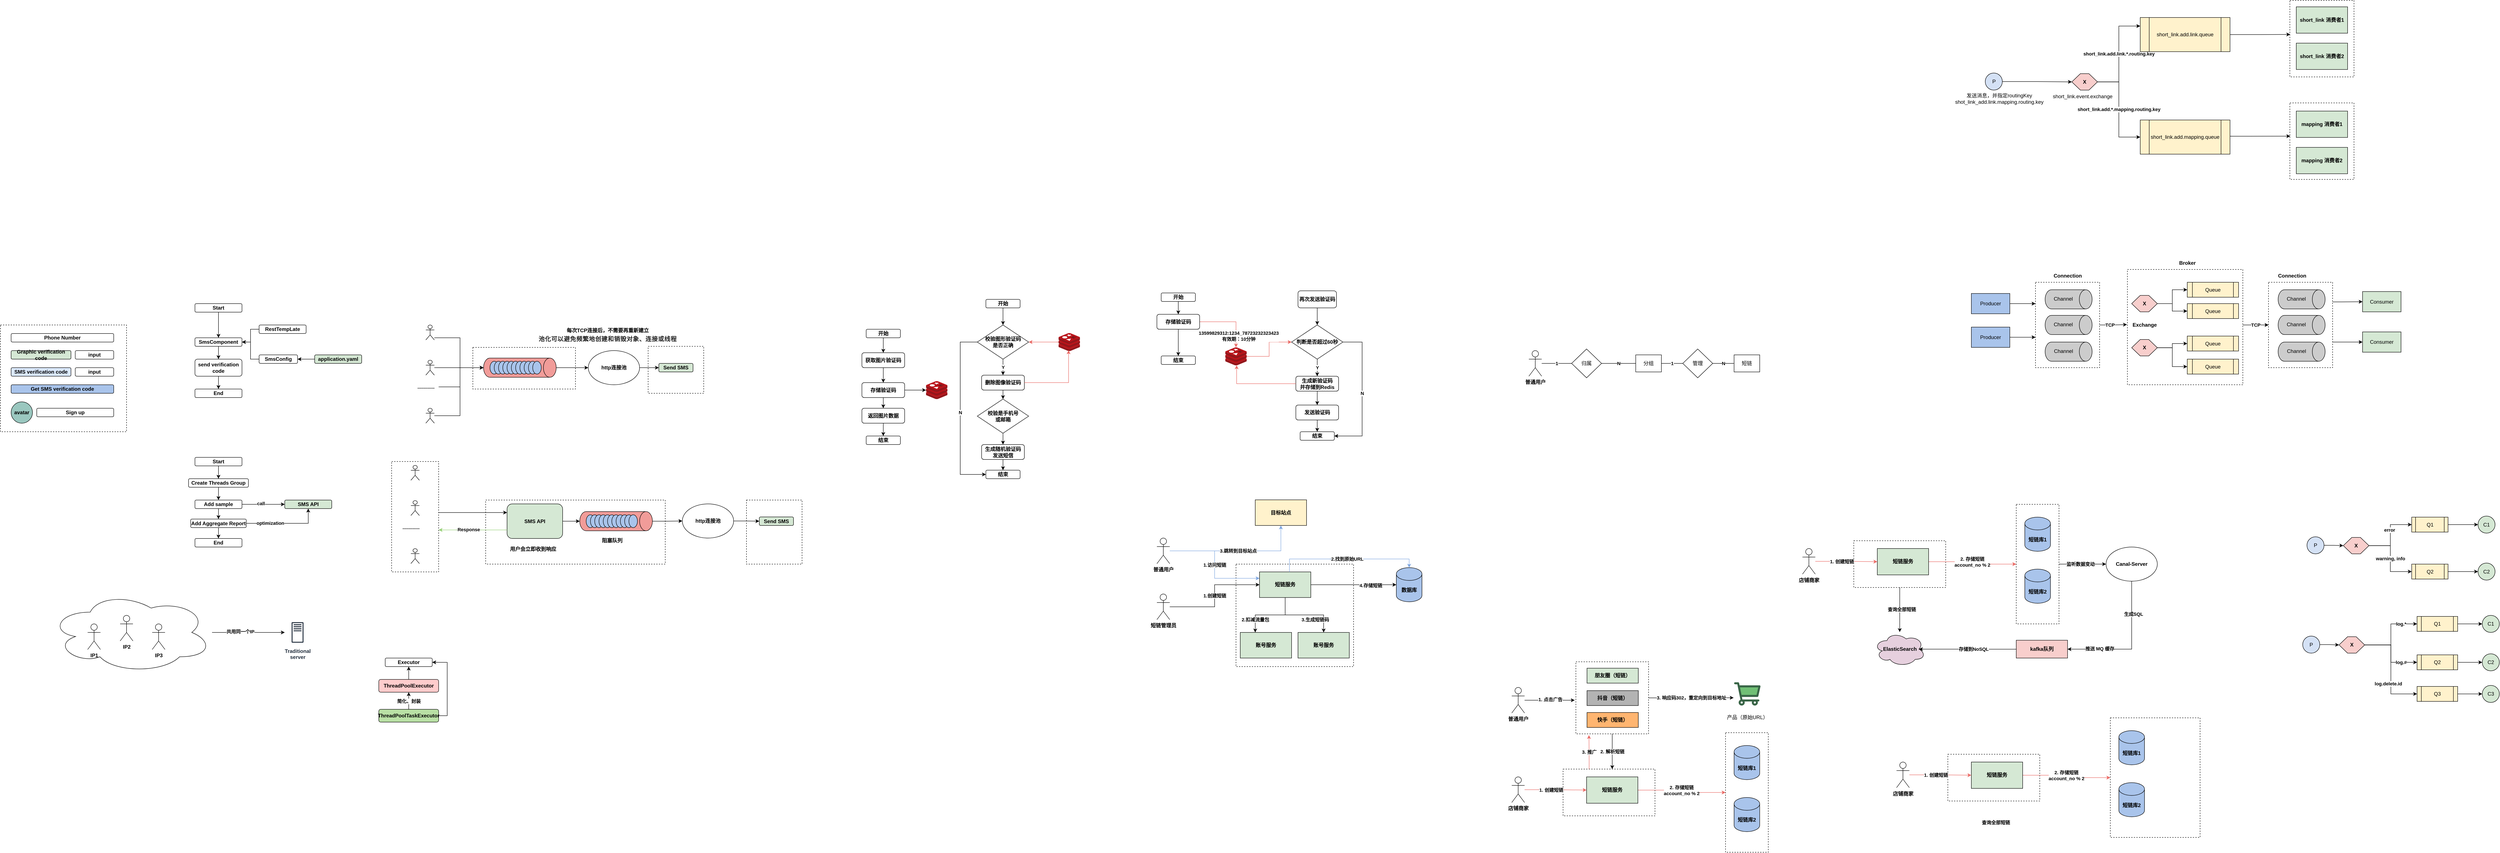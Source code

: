 <mxfile version="24.8.4">
  <diagram id="BT_9d3tybcS5t6vmlCDs" name="第 1 页">
    <mxGraphModel dx="1195" dy="1812" grid="1" gridSize="10" guides="1" tooltips="1" connect="1" arrows="1" fold="1" page="1" pageScale="1" pageWidth="827" pageHeight="1169" math="0" shadow="0">
      <root>
        <mxCell id="0" />
        <mxCell id="1" parent="0" />
        <mxCell id="AqnHFbRL65N22WnZ4822-52" value="" style="rounded=0;whiteSpace=wrap;html=1;fillColor=none;dashed=1;" vertex="1" parent="1">
          <mxGeometry x="5560" y="-640" width="150" height="179.12" as="geometry" />
        </mxCell>
        <mxCell id="AqnHFbRL65N22WnZ4822-51" value="" style="rounded=0;whiteSpace=wrap;html=1;fillColor=none;dashed=1;" vertex="1" parent="1">
          <mxGeometry x="5560" y="-400" width="150" height="179.12" as="geometry" />
        </mxCell>
        <mxCell id="Rwd-Yh-OvxQPfiBLRn_k-1" value="" style="rounded=0;whiteSpace=wrap;html=1;fillColor=none;dashed=1;fontStyle=1" parent="1" vertex="1">
          <mxGeometry x="3860" y="1160" width="215" height="109.5" as="geometry" />
        </mxCell>
        <mxCell id="i71nDBgFTF4gcoMyqBb0-5" value="" style="rounded=0;whiteSpace=wrap;html=1;fillColor=none;dashed=1;fontStyle=1" parent="1" vertex="1">
          <mxGeometry x="4240" y="1074.75" width="100" height="280" as="geometry" />
        </mxCell>
        <mxCell id="CYLU-5RYoMURPyQihZAW-10" value="" style="rounded=0;whiteSpace=wrap;html=1;fillColor=none;dashed=1;fontStyle=1" parent="1" vertex="1">
          <mxGeometry x="3095" y="680" width="275" height="240" as="geometry" />
        </mxCell>
        <mxCell id="xg06a3iDjOgLRZ0BCeSt-10" value="" style="rounded=0;whiteSpace=wrap;html=1;fillColor=none;dashed=1;fontStyle=1" parent="1" vertex="1">
          <mxGeometry x="1950" y="530" width="130" height="150" as="geometry" />
        </mxCell>
        <mxCell id="se93l_hdjBHq4H-M8QWh-1" value="" style="rounded=0;whiteSpace=wrap;html=1;fillColor=none;dashed=1;fontStyle=1" parent="1" vertex="1">
          <mxGeometry x="1340" y="530" width="420" height="150" as="geometry" />
        </mxCell>
        <mxCell id="vEdsJQJvJET6jsOQPGxz-9" value="" style="rounded=0;whiteSpace=wrap;html=1;fillColor=none;dashed=1;fontStyle=1" parent="1" vertex="1">
          <mxGeometry x="1310" y="172.5" width="240" height="97.5" as="geometry" />
        </mxCell>
        <mxCell id="UefwI9e2Om12DkF_jqyX-5" value="" style="rounded=0;whiteSpace=wrap;html=1;fillColor=none;dashed=1;fontStyle=1" parent="1" vertex="1">
          <mxGeometry x="205" y="120" width="295" height="250" as="geometry" />
        </mxCell>
        <mxCell id="UefwI9e2Om12DkF_jqyX-3" value="Phone Number" style="rounded=1;whiteSpace=wrap;html=1;fillColor=none;fontStyle=1" parent="1" vertex="1">
          <mxGeometry x="230" y="140" width="240" height="20" as="geometry" />
        </mxCell>
        <mxCell id="UefwI9e2Om12DkF_jqyX-4" value="SMS verification code" style="rounded=1;whiteSpace=wrap;html=1;fillColor=#dae8fc;strokeColor=#000000;fontStyle=1" parent="1" vertex="1">
          <mxGeometry x="230" y="220" width="140" height="20" as="geometry" />
        </mxCell>
        <mxCell id="UefwI9e2Om12DkF_jqyX-6" value="input" style="rounded=1;whiteSpace=wrap;html=1;fillColor=none;fontStyle=1" parent="1" vertex="1">
          <mxGeometry x="380" y="180" width="90" height="20" as="geometry" />
        </mxCell>
        <mxCell id="UefwI9e2Om12DkF_jqyX-8" value="Graphic verification code" style="rounded=1;whiteSpace=wrap;html=1;fillColor=#d5e8d4;strokeColor=#000000;fontStyle=1" parent="1" vertex="1">
          <mxGeometry x="230" y="180" width="140" height="20" as="geometry" />
        </mxCell>
        <mxCell id="UefwI9e2Om12DkF_jqyX-9" value="input" style="rounded=1;whiteSpace=wrap;html=1;fillColor=none;fontStyle=1" parent="1" vertex="1">
          <mxGeometry x="380" y="220" width="90" height="20" as="geometry" />
        </mxCell>
        <mxCell id="UefwI9e2Om12DkF_jqyX-10" value="Sign up" style="rounded=1;whiteSpace=wrap;html=1;fillColor=none;fontStyle=1" parent="1" vertex="1">
          <mxGeometry x="290" y="315" width="180" height="20" as="geometry" />
        </mxCell>
        <mxCell id="UefwI9e2Om12DkF_jqyX-12" value="Get SMS verification code" style="rounded=1;whiteSpace=wrap;html=1;fillColor=#A9C4EB;fontStyle=1" parent="1" vertex="1">
          <mxGeometry x="230" y="260" width="240" height="20" as="geometry" />
        </mxCell>
        <mxCell id="UefwI9e2Om12DkF_jqyX-13" value="avatar" style="ellipse;whiteSpace=wrap;html=1;aspect=fixed;fillColor=#9AC7BF;fontStyle=1" parent="1" vertex="1">
          <mxGeometry x="230" y="300" width="50" height="50" as="geometry" />
        </mxCell>
        <mxCell id="pRPVaADtkpWoiS7Lqduv-14" style="edgeStyle=orthogonalEdgeStyle;rounded=0;orthogonalLoop=1;jettySize=auto;html=1;entryX=1;entryY=0.5;entryDx=0;entryDy=0;fontStyle=1" parent="1" source="pRPVaADtkpWoiS7Lqduv-1" target="pRPVaADtkpWoiS7Lqduv-6" edge="1">
          <mxGeometry relative="1" as="geometry" />
        </mxCell>
        <mxCell id="pRPVaADtkpWoiS7Lqduv-1" value="application.yaml" style="rounded=1;whiteSpace=wrap;html=1;fillColor=#D5E8D4;fontStyle=1" parent="1" vertex="1">
          <mxGeometry x="940" y="190" width="110" height="20" as="geometry" />
        </mxCell>
        <mxCell id="pRPVaADtkpWoiS7Lqduv-12" style="edgeStyle=orthogonalEdgeStyle;rounded=0;orthogonalLoop=1;jettySize=auto;html=1;entryX=1;entryY=0.5;entryDx=0;entryDy=0;fontStyle=1" parent="1" source="pRPVaADtkpWoiS7Lqduv-3" target="pRPVaADtkpWoiS7Lqduv-7" edge="1">
          <mxGeometry relative="1" as="geometry" />
        </mxCell>
        <mxCell id="pRPVaADtkpWoiS7Lqduv-3" value="RestTempLate" style="rounded=1;whiteSpace=wrap;html=1;fillColor=none;fontStyle=1" parent="1" vertex="1">
          <mxGeometry x="810" y="120" width="110" height="20" as="geometry" />
        </mxCell>
        <mxCell id="pRPVaADtkpWoiS7Lqduv-13" style="edgeStyle=orthogonalEdgeStyle;rounded=0;orthogonalLoop=1;jettySize=auto;html=1;entryX=1;entryY=0.5;entryDx=0;entryDy=0;fontStyle=1" parent="1" source="pRPVaADtkpWoiS7Lqduv-6" target="pRPVaADtkpWoiS7Lqduv-7" edge="1">
          <mxGeometry relative="1" as="geometry" />
        </mxCell>
        <mxCell id="pRPVaADtkpWoiS7Lqduv-6" value="SmsConfig" style="rounded=1;whiteSpace=wrap;html=1;fillColor=none;fontStyle=1" parent="1" vertex="1">
          <mxGeometry x="810" y="190" width="90" height="20" as="geometry" />
        </mxCell>
        <mxCell id="pRPVaADtkpWoiS7Lqduv-16" style="edgeStyle=orthogonalEdgeStyle;rounded=0;orthogonalLoop=1;jettySize=auto;html=1;entryX=0.5;entryY=0;entryDx=0;entryDy=0;fontStyle=1" parent="1" source="pRPVaADtkpWoiS7Lqduv-7" target="pRPVaADtkpWoiS7Lqduv-15" edge="1">
          <mxGeometry relative="1" as="geometry" />
        </mxCell>
        <mxCell id="pRPVaADtkpWoiS7Lqduv-7" value="SmsComponent" style="rounded=1;whiteSpace=wrap;html=1;fillColor=none;fontStyle=1" parent="1" vertex="1">
          <mxGeometry x="660" y="150" width="110" height="20" as="geometry" />
        </mxCell>
        <mxCell id="pRPVaADtkpWoiS7Lqduv-10" style="edgeStyle=orthogonalEdgeStyle;rounded=0;orthogonalLoop=1;jettySize=auto;html=1;fontStyle=1" parent="1" source="pRPVaADtkpWoiS7Lqduv-8" target="pRPVaADtkpWoiS7Lqduv-7" edge="1">
          <mxGeometry relative="1" as="geometry" />
        </mxCell>
        <mxCell id="pRPVaADtkpWoiS7Lqduv-8" value="Start" style="rounded=1;whiteSpace=wrap;html=1;fillColor=none;fontStyle=1" parent="1" vertex="1">
          <mxGeometry x="660" y="70" width="110" height="20" as="geometry" />
        </mxCell>
        <mxCell id="pRPVaADtkpWoiS7Lqduv-21" style="edgeStyle=orthogonalEdgeStyle;rounded=0;orthogonalLoop=1;jettySize=auto;html=1;entryX=0.5;entryY=0;entryDx=0;entryDy=0;fontStyle=1" parent="1" source="pRPVaADtkpWoiS7Lqduv-15" target="pRPVaADtkpWoiS7Lqduv-20" edge="1">
          <mxGeometry relative="1" as="geometry" />
        </mxCell>
        <mxCell id="pRPVaADtkpWoiS7Lqduv-15" value="send verification code" style="rounded=1;whiteSpace=wrap;html=1;fillColor=none;fontStyle=1" parent="1" vertex="1">
          <mxGeometry x="660" y="200" width="110" height="40" as="geometry" />
        </mxCell>
        <mxCell id="pRPVaADtkpWoiS7Lqduv-20" value="End" style="rounded=1;whiteSpace=wrap;html=1;fillColor=none;fontStyle=1" parent="1" vertex="1">
          <mxGeometry x="660" y="270" width="110" height="20" as="geometry" />
        </mxCell>
        <mxCell id="1INNWkqEgoHzFdm2mWcg-7" style="edgeStyle=orthogonalEdgeStyle;rounded=0;orthogonalLoop=1;jettySize=auto;html=1;entryX=0.5;entryY=0;entryDx=0;entryDy=0;fontStyle=1" parent="1" source="1INNWkqEgoHzFdm2mWcg-8" target="1INNWkqEgoHzFdm2mWcg-12" edge="1">
          <mxGeometry relative="1" as="geometry" />
        </mxCell>
        <mxCell id="1INNWkqEgoHzFdm2mWcg-8" value="Create Threads Group" style="rounded=1;whiteSpace=wrap;html=1;fillColor=none;fontStyle=1" parent="1" vertex="1">
          <mxGeometry x="645" y="480" width="140" height="20" as="geometry" />
        </mxCell>
        <mxCell id="1INNWkqEgoHzFdm2mWcg-9" style="edgeStyle=orthogonalEdgeStyle;rounded=0;orthogonalLoop=1;jettySize=auto;html=1;fontStyle=1" parent="1" source="1INNWkqEgoHzFdm2mWcg-10" target="1INNWkqEgoHzFdm2mWcg-8" edge="1">
          <mxGeometry relative="1" as="geometry" />
        </mxCell>
        <mxCell id="1INNWkqEgoHzFdm2mWcg-10" value="Start" style="rounded=1;whiteSpace=wrap;html=1;fillColor=none;fontStyle=1" parent="1" vertex="1">
          <mxGeometry x="660" y="430" width="110" height="20" as="geometry" />
        </mxCell>
        <mxCell id="1INNWkqEgoHzFdm2mWcg-11" style="edgeStyle=orthogonalEdgeStyle;rounded=0;orthogonalLoop=1;jettySize=auto;html=1;entryX=0.5;entryY=0;entryDx=0;entryDy=0;fontStyle=1" parent="1" source="1INNWkqEgoHzFdm2mWcg-12" target="1INNWkqEgoHzFdm2mWcg-13" edge="1">
          <mxGeometry relative="1" as="geometry" />
        </mxCell>
        <mxCell id="1INNWkqEgoHzFdm2mWcg-19" style="edgeStyle=orthogonalEdgeStyle;rounded=0;orthogonalLoop=1;jettySize=auto;html=1;fontStyle=1" parent="1" source="1INNWkqEgoHzFdm2mWcg-12" target="1INNWkqEgoHzFdm2mWcg-17" edge="1">
          <mxGeometry relative="1" as="geometry" />
        </mxCell>
        <mxCell id="1INNWkqEgoHzFdm2mWcg-20" value="call" style="edgeLabel;html=1;align=center;verticalAlign=middle;resizable=0;points=[];fontStyle=1" parent="1INNWkqEgoHzFdm2mWcg-19" vertex="1" connectable="0">
          <mxGeometry x="-0.134" y="2" relative="1" as="geometry">
            <mxPoint as="offset" />
          </mxGeometry>
        </mxCell>
        <mxCell id="1INNWkqEgoHzFdm2mWcg-12" value="Add sample" style="rounded=1;whiteSpace=wrap;html=1;fillColor=none;fontStyle=1" parent="1" vertex="1">
          <mxGeometry x="660" y="530" width="110" height="20" as="geometry" />
        </mxCell>
        <mxCell id="1INNWkqEgoHzFdm2mWcg-16" style="edgeStyle=orthogonalEdgeStyle;rounded=0;orthogonalLoop=1;jettySize=auto;html=1;entryX=0.5;entryY=0;entryDx=0;entryDy=0;fontStyle=1" parent="1" source="1INNWkqEgoHzFdm2mWcg-13" target="1INNWkqEgoHzFdm2mWcg-15" edge="1">
          <mxGeometry relative="1" as="geometry" />
        </mxCell>
        <mxCell id="1INNWkqEgoHzFdm2mWcg-21" value="" style="edgeStyle=orthogonalEdgeStyle;rounded=0;orthogonalLoop=1;jettySize=auto;html=1;fontStyle=1" parent="1" source="1INNWkqEgoHzFdm2mWcg-13" target="1INNWkqEgoHzFdm2mWcg-17" edge="1">
          <mxGeometry relative="1" as="geometry" />
        </mxCell>
        <mxCell id="1INNWkqEgoHzFdm2mWcg-22" value="optimization" style="edgeLabel;html=1;align=center;verticalAlign=middle;resizable=0;points=[];fontStyle=1" parent="1INNWkqEgoHzFdm2mWcg-21" vertex="1" connectable="0">
          <mxGeometry x="-0.377" y="1" relative="1" as="geometry">
            <mxPoint as="offset" />
          </mxGeometry>
        </mxCell>
        <mxCell id="1INNWkqEgoHzFdm2mWcg-13" value="Add Aggregate Report" style="rounded=1;whiteSpace=wrap;html=1;fillColor=none;fontStyle=1" parent="1" vertex="1">
          <mxGeometry x="650" y="574.5" width="130" height="20" as="geometry" />
        </mxCell>
        <mxCell id="1INNWkqEgoHzFdm2mWcg-15" value="End" style="rounded=1;whiteSpace=wrap;html=1;fillColor=none;fontStyle=1" parent="1" vertex="1">
          <mxGeometry x="660" y="620" width="110" height="20" as="geometry" />
        </mxCell>
        <mxCell id="1INNWkqEgoHzFdm2mWcg-17" value="SMS API" style="rounded=1;whiteSpace=wrap;html=1;fillColor=#D5E8D4;fontStyle=1" parent="1" vertex="1">
          <mxGeometry x="870" y="530" width="110" height="20" as="geometry" />
        </mxCell>
        <mxCell id="4dT-DWwZLFFdWcqSDPXJ-8" style="edgeStyle=orthogonalEdgeStyle;rounded=0;orthogonalLoop=1;jettySize=auto;html=1;entryX=0;entryY=0.5;entryDx=0;entryDy=0;fontStyle=1" parent="1" source="vEdsJQJvJET6jsOQPGxz-10" target="4dT-DWwZLFFdWcqSDPXJ-7" edge="1">
          <mxGeometry relative="1" as="geometry" />
        </mxCell>
        <mxCell id="vEdsJQJvJET6jsOQPGxz-10" value="" style="shape=cylinder3;whiteSpace=wrap;html=1;boundedLbl=1;backgroundOutline=1;size=15;rotation=90;fillColor=#F19C99;fontStyle=1" parent="1" vertex="1">
          <mxGeometry x="1397.5" y="135" width="45" height="170" as="geometry" />
        </mxCell>
        <mxCell id="vEdsJQJvJET6jsOQPGxz-19" value="" style="ellipse;whiteSpace=wrap;html=1;fillColor=#A9C4EB;fontStyle=1" parent="1" vertex="1">
          <mxGeometry x="1350" y="205" width="20" height="30" as="geometry" />
        </mxCell>
        <mxCell id="vEdsJQJvJET6jsOQPGxz-20" value="" style="ellipse;whiteSpace=wrap;html=1;fillColor=#A9C4EB;fontStyle=1" parent="1" vertex="1">
          <mxGeometry x="1360" y="205" width="20" height="30" as="geometry" />
        </mxCell>
        <mxCell id="vEdsJQJvJET6jsOQPGxz-21" value="" style="ellipse;whiteSpace=wrap;html=1;fillColor=#A9C4EB;fontStyle=1" parent="1" vertex="1">
          <mxGeometry x="1370" y="205" width="20" height="30" as="geometry" />
        </mxCell>
        <mxCell id="vEdsJQJvJET6jsOQPGxz-22" value="" style="ellipse;whiteSpace=wrap;html=1;fillColor=#A9C4EB;fontStyle=1" parent="1" vertex="1">
          <mxGeometry x="1380" y="205" width="20" height="30" as="geometry" />
        </mxCell>
        <mxCell id="vEdsJQJvJET6jsOQPGxz-23" value="" style="ellipse;whiteSpace=wrap;html=1;fillColor=#A9C4EB;fontStyle=1" parent="1" vertex="1">
          <mxGeometry x="1390" y="205" width="20" height="30" as="geometry" />
        </mxCell>
        <mxCell id="vEdsJQJvJET6jsOQPGxz-26" value="" style="ellipse;whiteSpace=wrap;html=1;fillColor=#A9C4EB;fontStyle=1" parent="1" vertex="1">
          <mxGeometry x="1400" y="205" width="20" height="30" as="geometry" />
        </mxCell>
        <mxCell id="vEdsJQJvJET6jsOQPGxz-32" value="" style="ellipse;whiteSpace=wrap;html=1;fillColor=#A9C4EB;fontStyle=1" parent="1" vertex="1">
          <mxGeometry x="1410" y="205" width="20" height="30" as="geometry" />
        </mxCell>
        <mxCell id="vEdsJQJvJET6jsOQPGxz-41" value="" style="shape=umlActor;verticalLabelPosition=bottom;verticalAlign=top;html=1;outlineConnect=0;fontStyle=1" parent="1" vertex="1">
          <mxGeometry x="1200" y="202.5" width="20" height="35" as="geometry" />
        </mxCell>
        <mxCell id="vEdsJQJvJET6jsOQPGxz-42" value="" style="shape=umlActor;verticalLabelPosition=bottom;verticalAlign=top;html=1;outlineConnect=0;fontStyle=1" parent="1" vertex="1">
          <mxGeometry x="1200" y="315" width="20" height="35" as="geometry" />
        </mxCell>
        <mxCell id="vEdsJQJvJET6jsOQPGxz-45" value="&lt;span&gt;............&lt;/span&gt;" style="text;html=1;align=center;verticalAlign=middle;resizable=0;points=[];autosize=1;strokeColor=none;fillColor=none;fontStyle=1" parent="1" vertex="1">
          <mxGeometry x="1170" y="250" width="60" height="30" as="geometry" />
        </mxCell>
        <mxCell id="vEdsJQJvJET6jsOQPGxz-46" value="" style="shape=umlActor;verticalLabelPosition=bottom;verticalAlign=top;html=1;outlineConnect=0;fontStyle=1" parent="1" vertex="1">
          <mxGeometry x="1200" y="120" width="20" height="35" as="geometry" />
        </mxCell>
        <mxCell id="vEdsJQJvJET6jsOQPGxz-47" style="edgeStyle=orthogonalEdgeStyle;rounded=0;orthogonalLoop=1;jettySize=auto;html=1;entryX=0.5;entryY=1;entryDx=0;entryDy=0;entryPerimeter=0;fontStyle=1" parent="1" source="vEdsJQJvJET6jsOQPGxz-46" target="vEdsJQJvJET6jsOQPGxz-10" edge="1">
          <mxGeometry relative="1" as="geometry">
            <Array as="points">
              <mxPoint x="1280" y="150" />
              <mxPoint x="1280" y="220" />
            </Array>
          </mxGeometry>
        </mxCell>
        <mxCell id="vEdsJQJvJET6jsOQPGxz-48" style="edgeStyle=orthogonalEdgeStyle;rounded=0;orthogonalLoop=1;jettySize=auto;html=1;entryX=0.5;entryY=1;entryDx=0;entryDy=0;entryPerimeter=0;fontStyle=1" parent="1" source="vEdsJQJvJET6jsOQPGxz-41" target="vEdsJQJvJET6jsOQPGxz-10" edge="1">
          <mxGeometry relative="1" as="geometry" />
        </mxCell>
        <mxCell id="vEdsJQJvJET6jsOQPGxz-49" style="edgeStyle=orthogonalEdgeStyle;rounded=0;orthogonalLoop=1;jettySize=auto;html=1;entryX=0.5;entryY=1;entryDx=0;entryDy=0;entryPerimeter=0;fontStyle=1" parent="1" source="vEdsJQJvJET6jsOQPGxz-42" target="vEdsJQJvJET6jsOQPGxz-10" edge="1">
          <mxGeometry relative="1" as="geometry">
            <Array as="points">
              <mxPoint x="1280" y="333" />
              <mxPoint x="1280" y="220" />
            </Array>
          </mxGeometry>
        </mxCell>
        <mxCell id="vEdsJQJvJET6jsOQPGxz-52" value="" style="ellipse;whiteSpace=wrap;html=1;fillColor=#A9C4EB;fontStyle=1" parent="1" vertex="1">
          <mxGeometry x="1420" y="205" width="20" height="30" as="geometry" />
        </mxCell>
        <mxCell id="vEdsJQJvJET6jsOQPGxz-54" value="" style="ellipse;whiteSpace=wrap;html=1;fillColor=#A9C4EB;fontStyle=1" parent="1" vertex="1">
          <mxGeometry x="1430" y="205" width="20" height="30" as="geometry" />
        </mxCell>
        <mxCell id="vEdsJQJvJET6jsOQPGxz-55" value="" style="ellipse;whiteSpace=wrap;html=1;fillColor=#A9C4EB;fontStyle=1" parent="1" vertex="1">
          <mxGeometry x="1440" y="205" width="20" height="30" as="geometry" />
        </mxCell>
        <mxCell id="vEdsJQJvJET6jsOQPGxz-57" value="" style="ellipse;whiteSpace=wrap;html=1;fillColor=#A9C4EB;fontStyle=1" parent="1" vertex="1">
          <mxGeometry x="1450" y="205" width="20" height="30" as="geometry" />
        </mxCell>
        <mxCell id="vEdsJQJvJET6jsOQPGxz-58" style="edgeStyle=orthogonalEdgeStyle;rounded=0;orthogonalLoop=1;jettySize=auto;html=1;entryX=0.5;entryY=1;entryDx=0;entryDy=0;entryPerimeter=0;fontStyle=1" parent="1" source="vEdsJQJvJET6jsOQPGxz-45" target="vEdsJQJvJET6jsOQPGxz-10" edge="1">
          <mxGeometry relative="1" as="geometry">
            <Array as="points">
              <mxPoint x="1280" y="265" />
              <mxPoint x="1280" y="220" />
            </Array>
          </mxGeometry>
        </mxCell>
        <mxCell id="se93l_hdjBHq4H-M8QWh-3" value="Send SMS" style="rounded=1;whiteSpace=wrap;html=1;fillColor=#D5E8D4;fontStyle=1" parent="1" vertex="1">
          <mxGeometry x="1980" y="569.5" width="80" height="20" as="geometry" />
        </mxCell>
        <mxCell id="se93l_hdjBHq4H-M8QWh-29" value="SMS API" style="rounded=1;whiteSpace=wrap;html=1;fillColor=#D5E8D4;fontStyle=1" parent="1" vertex="1">
          <mxGeometry x="1390" y="539" width="130" height="81" as="geometry" />
        </mxCell>
        <mxCell id="se93l_hdjBHq4H-M8QWh-48" value="" style="group;fontStyle=1" parent="1" vertex="1" connectable="0">
          <mxGeometry x="1560" y="557" width="170" height="45" as="geometry" />
        </mxCell>
        <mxCell id="se93l_hdjBHq4H-M8QWh-31" value="" style="shape=cylinder3;whiteSpace=wrap;html=1;boundedLbl=1;backgroundOutline=1;size=15;rotation=90;fillColor=#F19C99;fontStyle=1" parent="se93l_hdjBHq4H-M8QWh-48" vertex="1">
          <mxGeometry x="62.5" y="-62.5" width="45" height="170" as="geometry" />
        </mxCell>
        <mxCell id="se93l_hdjBHq4H-M8QWh-32" value="" style="ellipse;whiteSpace=wrap;html=1;fillColor=#A9C4EB;fontStyle=1" parent="se93l_hdjBHq4H-M8QWh-48" vertex="1">
          <mxGeometry x="15" y="7.5" width="20" height="30" as="geometry" />
        </mxCell>
        <mxCell id="se93l_hdjBHq4H-M8QWh-33" value="" style="ellipse;whiteSpace=wrap;html=1;fillColor=#A9C4EB;fontStyle=1" parent="se93l_hdjBHq4H-M8QWh-48" vertex="1">
          <mxGeometry x="25" y="7.5" width="20" height="30" as="geometry" />
        </mxCell>
        <mxCell id="se93l_hdjBHq4H-M8QWh-34" value="" style="ellipse;whiteSpace=wrap;html=1;fillColor=#A9C4EB;fontStyle=1" parent="se93l_hdjBHq4H-M8QWh-48" vertex="1">
          <mxGeometry x="35" y="7.5" width="20" height="30" as="geometry" />
        </mxCell>
        <mxCell id="se93l_hdjBHq4H-M8QWh-35" value="" style="ellipse;whiteSpace=wrap;html=1;fillColor=#A9C4EB;fontStyle=1" parent="se93l_hdjBHq4H-M8QWh-48" vertex="1">
          <mxGeometry x="45" y="7.5" width="20" height="30" as="geometry" />
        </mxCell>
        <mxCell id="se93l_hdjBHq4H-M8QWh-36" value="" style="ellipse;whiteSpace=wrap;html=1;fillColor=#A9C4EB;fontStyle=1" parent="se93l_hdjBHq4H-M8QWh-48" vertex="1">
          <mxGeometry x="55" y="7.5" width="20" height="30" as="geometry" />
        </mxCell>
        <mxCell id="se93l_hdjBHq4H-M8QWh-37" value="" style="ellipse;whiteSpace=wrap;html=1;fillColor=#A9C4EB;fontStyle=1" parent="se93l_hdjBHq4H-M8QWh-48" vertex="1">
          <mxGeometry x="65" y="7.5" width="20" height="30" as="geometry" />
        </mxCell>
        <mxCell id="se93l_hdjBHq4H-M8QWh-38" value="" style="ellipse;whiteSpace=wrap;html=1;fillColor=#A9C4EB;fontStyle=1" parent="se93l_hdjBHq4H-M8QWh-48" vertex="1">
          <mxGeometry x="75" y="7.5" width="20" height="30" as="geometry" />
        </mxCell>
        <mxCell id="se93l_hdjBHq4H-M8QWh-39" value="" style="ellipse;whiteSpace=wrap;html=1;fillColor=#A9C4EB;fontStyle=1" parent="se93l_hdjBHq4H-M8QWh-48" vertex="1">
          <mxGeometry x="85" y="7.5" width="20" height="30" as="geometry" />
        </mxCell>
        <mxCell id="se93l_hdjBHq4H-M8QWh-40" value="" style="ellipse;whiteSpace=wrap;html=1;fillColor=#A9C4EB;fontStyle=1" parent="se93l_hdjBHq4H-M8QWh-48" vertex="1">
          <mxGeometry x="95" y="7.5" width="20" height="30" as="geometry" />
        </mxCell>
        <mxCell id="se93l_hdjBHq4H-M8QWh-41" value="" style="ellipse;whiteSpace=wrap;html=1;fillColor=#A9C4EB;fontStyle=1" parent="se93l_hdjBHq4H-M8QWh-48" vertex="1">
          <mxGeometry x="105" y="7.5" width="20" height="30" as="geometry" />
        </mxCell>
        <mxCell id="se93l_hdjBHq4H-M8QWh-42" value="" style="ellipse;whiteSpace=wrap;html=1;fillColor=#A9C4EB;fontStyle=1" parent="se93l_hdjBHq4H-M8QWh-48" vertex="1">
          <mxGeometry x="115" y="7.5" width="20" height="30" as="geometry" />
        </mxCell>
        <mxCell id="se93l_hdjBHq4H-M8QWh-54" value="" style="group;fontStyle=1" parent="1" vertex="1" connectable="0">
          <mxGeometry x="1120" y="439.75" width="110" height="258.5" as="geometry" />
        </mxCell>
        <mxCell id="se93l_hdjBHq4H-M8QWh-49" value="" style="shape=umlActor;verticalLabelPosition=bottom;verticalAlign=top;html=1;outlineConnect=0;fontStyle=1" parent="se93l_hdjBHq4H-M8QWh-54" vertex="1">
          <mxGeometry x="45" y="91.5" width="20" height="35" as="geometry" />
        </mxCell>
        <mxCell id="se93l_hdjBHq4H-M8QWh-50" value="" style="shape=umlActor;verticalLabelPosition=bottom;verticalAlign=top;html=1;outlineConnect=0;fontStyle=1" parent="se93l_hdjBHq4H-M8QWh-54" vertex="1">
          <mxGeometry x="45" y="204" width="20" height="35" as="geometry" />
        </mxCell>
        <mxCell id="se93l_hdjBHq4H-M8QWh-51" value="&lt;span&gt;............&lt;/span&gt;" style="text;html=1;align=center;verticalAlign=middle;resizable=0;points=[];autosize=1;strokeColor=none;fillColor=none;fontStyle=1" parent="se93l_hdjBHq4H-M8QWh-54" vertex="1">
          <mxGeometry x="15" y="139" width="60" height="30" as="geometry" />
        </mxCell>
        <mxCell id="se93l_hdjBHq4H-M8QWh-52" value="" style="shape=umlActor;verticalLabelPosition=bottom;verticalAlign=top;html=1;outlineConnect=0;fontStyle=1" parent="se93l_hdjBHq4H-M8QWh-54" vertex="1">
          <mxGeometry x="45" y="9" width="20" height="35" as="geometry" />
        </mxCell>
        <mxCell id="se93l_hdjBHq4H-M8QWh-53" value="" style="rounded=0;whiteSpace=wrap;html=1;fillColor=none;dashed=1;fontStyle=1" parent="se93l_hdjBHq4H-M8QWh-54" vertex="1">
          <mxGeometry width="110" height="258.5" as="geometry" />
        </mxCell>
        <mxCell id="se93l_hdjBHq4H-M8QWh-56" style="edgeStyle=orthogonalEdgeStyle;rounded=0;orthogonalLoop=1;jettySize=auto;html=1;entryX=0;entryY=0.25;entryDx=0;entryDy=0;fontStyle=1" parent="1" source="se93l_hdjBHq4H-M8QWh-53" target="se93l_hdjBHq4H-M8QWh-29" edge="1">
          <mxGeometry relative="1" as="geometry">
            <Array as="points">
              <mxPoint x="1310" y="560" />
            </Array>
          </mxGeometry>
        </mxCell>
        <mxCell id="se93l_hdjBHq4H-M8QWh-57" style="edgeStyle=orthogonalEdgeStyle;rounded=0;orthogonalLoop=1;jettySize=auto;html=1;strokeColor=#97D077;fontStyle=1" parent="1" source="se93l_hdjBHq4H-M8QWh-29" edge="1">
          <mxGeometry relative="1" as="geometry">
            <mxPoint x="1230" y="600" as="targetPoint" />
            <Array as="points">
              <mxPoint x="1230" y="600" />
            </Array>
          </mxGeometry>
        </mxCell>
        <mxCell id="se93l_hdjBHq4H-M8QWh-58" value="Response" style="edgeLabel;html=1;align=center;verticalAlign=middle;resizable=0;points=[];fontStyle=1" parent="se93l_hdjBHq4H-M8QWh-57" vertex="1" connectable="0">
          <mxGeometry x="0.134" y="-1" relative="1" as="geometry">
            <mxPoint as="offset" />
          </mxGeometry>
        </mxCell>
        <mxCell id="KKwOv5Il1TyTHY13jNfH-2" value="用户会立即收到响应" style="text;html=1;align=left;verticalAlign=middle;resizable=0;points=[];autosize=1;strokeColor=none;fillColor=none;fontStyle=1" parent="1" vertex="1">
          <mxGeometry x="1395" y="630" width="130" height="30" as="geometry" />
        </mxCell>
        <mxCell id="KKwOv5Il1TyTHY13jNfH-8" style="edgeStyle=orthogonalEdgeStyle;rounded=0;orthogonalLoop=1;jettySize=auto;html=1;entryX=0.5;entryY=1;entryDx=0;entryDy=0;entryPerimeter=0;fontStyle=1" parent="1" source="se93l_hdjBHq4H-M8QWh-29" target="se93l_hdjBHq4H-M8QWh-31" edge="1">
          <mxGeometry relative="1" as="geometry" />
        </mxCell>
        <mxCell id="KKwOv5Il1TyTHY13jNfH-11" value="阻塞队列" style="text;html=1;align=left;verticalAlign=middle;resizable=0;points=[];autosize=1;strokeColor=none;fillColor=none;fontStyle=1" parent="1" vertex="1">
          <mxGeometry x="1610" y="610" width="70" height="30" as="geometry" />
        </mxCell>
        <mxCell id="xg06a3iDjOgLRZ0BCeSt-1" value="&lt;div class=&quot;lake-content&quot;&gt;&lt;span class=&quot;ne-text&quot;&gt;Executor&lt;/span&gt;&lt;/div&gt;" style="rounded=1;whiteSpace=wrap;html=1;fillColor=none;fontStyle=1" parent="1" vertex="1">
          <mxGeometry x="1105" y="900" width="110" height="20" as="geometry" />
        </mxCell>
        <mxCell id="xg06a3iDjOgLRZ0BCeSt-7" value="" style="edgeStyle=orthogonalEdgeStyle;rounded=0;orthogonalLoop=1;jettySize=auto;html=1;fontStyle=1" parent="1" source="xg06a3iDjOgLRZ0BCeSt-2" target="xg06a3iDjOgLRZ0BCeSt-3" edge="1">
          <mxGeometry relative="1" as="geometry" />
        </mxCell>
        <mxCell id="xg06a3iDjOgLRZ0BCeSt-9" value="简化、封装" style="edgeLabel;html=1;align=center;verticalAlign=middle;resizable=0;points=[];fontStyle=1" parent="xg06a3iDjOgLRZ0BCeSt-7" vertex="1" connectable="0">
          <mxGeometry x="-0.017" relative="1" as="geometry">
            <mxPoint as="offset" />
          </mxGeometry>
        </mxCell>
        <mxCell id="xg06a3iDjOgLRZ0BCeSt-8" style="edgeStyle=orthogonalEdgeStyle;rounded=0;orthogonalLoop=1;jettySize=auto;html=1;entryX=1;entryY=0.5;entryDx=0;entryDy=0;fontStyle=1" parent="1" source="xg06a3iDjOgLRZ0BCeSt-2" target="xg06a3iDjOgLRZ0BCeSt-1" edge="1">
          <mxGeometry relative="1" as="geometry">
            <Array as="points">
              <mxPoint x="1250" y="1035" />
              <mxPoint x="1250" y="910" />
            </Array>
          </mxGeometry>
        </mxCell>
        <mxCell id="xg06a3iDjOgLRZ0BCeSt-2" value="&lt;div class=&quot;lake-content&quot;&gt;&lt;div class=&quot;lake-content&quot;&gt;&lt;div class=&quot;lake-content&quot;&gt;&lt;span class=&quot;ne-text&quot;&gt;ThreadPoolTaskExecutor&lt;/span&gt;&lt;/div&gt;&lt;/div&gt;&lt;/div&gt;" style="rounded=1;whiteSpace=wrap;html=1;fillColor=#B9E0A5;fontStyle=1" parent="1" vertex="1">
          <mxGeometry x="1090" y="1020" width="140" height="30" as="geometry" />
        </mxCell>
        <mxCell id="xg06a3iDjOgLRZ0BCeSt-5" value="" style="edgeStyle=orthogonalEdgeStyle;rounded=0;orthogonalLoop=1;jettySize=auto;html=1;fontStyle=1" parent="1" source="xg06a3iDjOgLRZ0BCeSt-3" target="xg06a3iDjOgLRZ0BCeSt-1" edge="1">
          <mxGeometry relative="1" as="geometry" />
        </mxCell>
        <mxCell id="xg06a3iDjOgLRZ0BCeSt-3" value="&lt;div class=&quot;lake-content&quot;&gt;&lt;div class=&quot;lake-content&quot;&gt;&lt;span class=&quot;ne-text&quot;&gt;ThreadPoolExecutor&lt;/span&gt;&lt;/div&gt;&lt;/div&gt;" style="rounded=1;whiteSpace=wrap;html=1;fillColor=#FFCCCC;fontStyle=1" parent="1" vertex="1">
          <mxGeometry x="1090" y="950" width="140" height="30" as="geometry" />
        </mxCell>
        <mxCell id="4dT-DWwZLFFdWcqSDPXJ-1" value="" style="rounded=0;whiteSpace=wrap;html=1;fillColor=none;dashed=1;fontStyle=1" parent="1" vertex="1">
          <mxGeometry x="1720" y="170" width="130" height="110" as="geometry" />
        </mxCell>
        <mxCell id="4dT-DWwZLFFdWcqSDPXJ-2" value="Send SMS" style="rounded=1;whiteSpace=wrap;html=1;fillColor=#D5E8D4;fontStyle=1" parent="1" vertex="1">
          <mxGeometry x="1745" y="210" width="80" height="20" as="geometry" />
        </mxCell>
        <mxCell id="4dT-DWwZLFFdWcqSDPXJ-9" style="edgeStyle=orthogonalEdgeStyle;rounded=0;orthogonalLoop=1;jettySize=auto;html=1;entryX=0;entryY=0.5;entryDx=0;entryDy=0;fontStyle=1" parent="1" source="4dT-DWwZLFFdWcqSDPXJ-7" target="4dT-DWwZLFFdWcqSDPXJ-2" edge="1">
          <mxGeometry relative="1" as="geometry" />
        </mxCell>
        <mxCell id="4dT-DWwZLFFdWcqSDPXJ-7" value="http连接池" style="ellipse;whiteSpace=wrap;html=1;fillColor=none;fontStyle=1" parent="1" vertex="1">
          <mxGeometry x="1580" y="180" width="120" height="80" as="geometry" />
        </mxCell>
        <mxCell id="4dT-DWwZLFFdWcqSDPXJ-12" value="每次TCP连接后，不需要再重新建立&lt;div&gt;&lt;span style=&quot;font-size: 14px; color: rgb(38, 38, 38); line-height: 1.74; letter-spacing: 0.05em; outline-style: none; overflow-wrap: break-word;&quot;&gt;池化可以避免频繁地创建和销毁对象、连接或线程&lt;/span&gt;&lt;br&gt;&lt;/div&gt;" style="text;html=1;align=center;verticalAlign=middle;resizable=0;points=[];autosize=1;strokeColor=none;fillColor=none;fontStyle=1" parent="1" vertex="1">
          <mxGeometry x="1450" y="120" width="350" height="50" as="geometry" />
        </mxCell>
        <mxCell id="4dT-DWwZLFFdWcqSDPXJ-15" style="edgeStyle=orthogonalEdgeStyle;rounded=0;orthogonalLoop=1;jettySize=auto;html=1;entryX=0;entryY=0.5;entryDx=0;entryDy=0;fontStyle=1" parent="1" source="4dT-DWwZLFFdWcqSDPXJ-13" target="se93l_hdjBHq4H-M8QWh-3" edge="1">
          <mxGeometry relative="1" as="geometry" />
        </mxCell>
        <mxCell id="4dT-DWwZLFFdWcqSDPXJ-13" value="http连接池" style="ellipse;whiteSpace=wrap;html=1;fillColor=none;fontStyle=1" parent="1" vertex="1">
          <mxGeometry x="1800" y="539" width="120" height="80" as="geometry" />
        </mxCell>
        <mxCell id="4dT-DWwZLFFdWcqSDPXJ-14" style="edgeStyle=orthogonalEdgeStyle;rounded=0;orthogonalLoop=1;jettySize=auto;html=1;fontStyle=1" parent="1" source="se93l_hdjBHq4H-M8QWh-31" target="4dT-DWwZLFFdWcqSDPXJ-13" edge="1">
          <mxGeometry relative="1" as="geometry" />
        </mxCell>
        <mxCell id="K-JyI_M0FiB9nO0yxgkt-4" style="edgeStyle=orthogonalEdgeStyle;rounded=0;orthogonalLoop=1;jettySize=auto;html=1;fontStyle=1" parent="1" source="K-JyI_M0FiB9nO0yxgkt-1" target="K-JyI_M0FiB9nO0yxgkt-3" edge="1">
          <mxGeometry relative="1" as="geometry" />
        </mxCell>
        <mxCell id="K-JyI_M0FiB9nO0yxgkt-7" value="共用同一个IP" style="edgeLabel;html=1;align=center;verticalAlign=middle;resizable=0;points=[];fontStyle=1" parent="K-JyI_M0FiB9nO0yxgkt-4" vertex="1" connectable="0">
          <mxGeometry x="-0.222" y="2" relative="1" as="geometry">
            <mxPoint as="offset" />
          </mxGeometry>
        </mxCell>
        <mxCell id="K-JyI_M0FiB9nO0yxgkt-1" value="" style="ellipse;shape=cloud;whiteSpace=wrap;html=1;fillColor=none;fontStyle=1" parent="1" vertex="1">
          <mxGeometry x="320" y="745" width="380" height="190" as="geometry" />
        </mxCell>
        <mxCell id="K-JyI_M0FiB9nO0yxgkt-2" value="IP3" style="shape=umlActor;verticalLabelPosition=bottom;verticalAlign=top;html=1;outlineConnect=0;fontStyle=1" parent="1" vertex="1">
          <mxGeometry x="560" y="820" width="30" height="60" as="geometry" />
        </mxCell>
        <mxCell id="K-JyI_M0FiB9nO0yxgkt-3" value="Traditional&#xa;server" style="sketch=0;outlineConnect=0;fontColor=#232F3E;gradientColor=none;strokeColor=#232F3E;fillColor=#ffffff;dashed=0;verticalLabelPosition=bottom;verticalAlign=top;align=center;html=1;fontSize=12;fontStyle=1;aspect=fixed;shape=mxgraph.aws4.resourceIcon;resIcon=mxgraph.aws4.traditional_server;" parent="1" vertex="1">
          <mxGeometry x="870" y="810" width="60" height="60" as="geometry" />
        </mxCell>
        <mxCell id="K-JyI_M0FiB9nO0yxgkt-5" value="IP1" style="shape=umlActor;verticalLabelPosition=bottom;verticalAlign=top;html=1;outlineConnect=0;fontStyle=1" parent="1" vertex="1">
          <mxGeometry x="409" y="820" width="30" height="60" as="geometry" />
        </mxCell>
        <mxCell id="K-JyI_M0FiB9nO0yxgkt-6" value="IP2" style="shape=umlActor;verticalLabelPosition=bottom;verticalAlign=top;html=1;outlineConnect=0;fontStyle=1" parent="1" vertex="1">
          <mxGeometry x="485" y="800" width="30" height="60" as="geometry" />
        </mxCell>
        <mxCell id="K-JyI_M0FiB9nO0yxgkt-58" value="" style="edgeStyle=orthogonalEdgeStyle;rounded=0;orthogonalLoop=1;jettySize=auto;html=1;fontStyle=1" parent="1" source="K-JyI_M0FiB9nO0yxgkt-54" target="K-JyI_M0FiB9nO0yxgkt-57" edge="1">
          <mxGeometry relative="1" as="geometry" />
        </mxCell>
        <mxCell id="K-JyI_M0FiB9nO0yxgkt-54" value="获取图片验证码" style="rounded=1;whiteSpace=wrap;html=1;fillColor=none;fontStyle=1" parent="1" vertex="1">
          <mxGeometry x="2220" y="185" width="100" height="35" as="geometry" />
        </mxCell>
        <mxCell id="K-JyI_M0FiB9nO0yxgkt-56" value="" style="edgeStyle=orthogonalEdgeStyle;rounded=0;orthogonalLoop=1;jettySize=auto;html=1;fontStyle=1" parent="1" source="K-JyI_M0FiB9nO0yxgkt-55" target="K-JyI_M0FiB9nO0yxgkt-54" edge="1">
          <mxGeometry relative="1" as="geometry" />
        </mxCell>
        <mxCell id="K-JyI_M0FiB9nO0yxgkt-55" value="开始" style="rounded=1;whiteSpace=wrap;html=1;fillColor=none;fontStyle=1" parent="1" vertex="1">
          <mxGeometry x="2230" y="130" width="80" height="20" as="geometry" />
        </mxCell>
        <mxCell id="K-JyI_M0FiB9nO0yxgkt-60" style="edgeStyle=orthogonalEdgeStyle;rounded=0;orthogonalLoop=1;jettySize=auto;html=1;fontStyle=1" parent="1" source="K-JyI_M0FiB9nO0yxgkt-57" target="K-JyI_M0FiB9nO0yxgkt-59" edge="1">
          <mxGeometry relative="1" as="geometry" />
        </mxCell>
        <mxCell id="K-JyI_M0FiB9nO0yxgkt-63" value="" style="edgeStyle=orthogonalEdgeStyle;rounded=0;orthogonalLoop=1;jettySize=auto;html=1;fontStyle=1" parent="1" source="K-JyI_M0FiB9nO0yxgkt-57" target="K-JyI_M0FiB9nO0yxgkt-61" edge="1">
          <mxGeometry relative="1" as="geometry" />
        </mxCell>
        <mxCell id="K-JyI_M0FiB9nO0yxgkt-57" value="存储验证码" style="rounded=1;whiteSpace=wrap;html=1;fillColor=none;fontStyle=1" parent="1" vertex="1">
          <mxGeometry x="2220" y="255" width="100" height="35" as="geometry" />
        </mxCell>
        <mxCell id="K-JyI_M0FiB9nO0yxgkt-59" value="" style="image;sketch=0;aspect=fixed;html=1;points=[];align=center;fontSize=12;image=img/lib/mscae/Cache_Redis_Product.svg;fontStyle=1" parent="1" vertex="1">
          <mxGeometry x="2370" y="251.5" width="50" height="42" as="geometry" />
        </mxCell>
        <mxCell id="K-JyI_M0FiB9nO0yxgkt-65" value="" style="edgeStyle=orthogonalEdgeStyle;rounded=0;orthogonalLoop=1;jettySize=auto;html=1;fontStyle=1" parent="1" source="K-JyI_M0FiB9nO0yxgkt-61" target="K-JyI_M0FiB9nO0yxgkt-64" edge="1">
          <mxGeometry relative="1" as="geometry" />
        </mxCell>
        <mxCell id="K-JyI_M0FiB9nO0yxgkt-61" value="返回图片数据" style="rounded=1;whiteSpace=wrap;html=1;fillColor=none;fontStyle=1" parent="1" vertex="1">
          <mxGeometry x="2220" y="315" width="100" height="35" as="geometry" />
        </mxCell>
        <mxCell id="K-JyI_M0FiB9nO0yxgkt-64" value="结束" style="rounded=1;whiteSpace=wrap;html=1;fillColor=none;fontStyle=1" parent="1" vertex="1">
          <mxGeometry x="2230" y="380" width="80" height="20" as="geometry" />
        </mxCell>
        <mxCell id="K-JyI_M0FiB9nO0yxgkt-78" value="" style="edgeStyle=orthogonalEdgeStyle;rounded=0;orthogonalLoop=1;jettySize=auto;html=1;fontStyle=1" parent="1" source="K-JyI_M0FiB9nO0yxgkt-69" target="K-JyI_M0FiB9nO0yxgkt-77" edge="1">
          <mxGeometry relative="1" as="geometry" />
        </mxCell>
        <mxCell id="K-JyI_M0FiB9nO0yxgkt-69" value="开始" style="rounded=1;whiteSpace=wrap;html=1;fillColor=none;fontStyle=1" parent="1" vertex="1">
          <mxGeometry x="2510" y="60" width="80" height="20" as="geometry" />
        </mxCell>
        <mxCell id="K-JyI_M0FiB9nO0yxgkt-80" value="" style="edgeStyle=orthogonalEdgeStyle;rounded=0;orthogonalLoop=1;jettySize=auto;html=1;strokeColor=#EA6B66;fontStyle=1" parent="1" source="K-JyI_M0FiB9nO0yxgkt-73" target="K-JyI_M0FiB9nO0yxgkt-77" edge="1">
          <mxGeometry relative="1" as="geometry" />
        </mxCell>
        <mxCell id="K-JyI_M0FiB9nO0yxgkt-73" value="" style="image;sketch=0;aspect=fixed;html=1;points=[];align=center;fontSize=12;image=img/lib/mscae/Cache_Redis_Product.svg;fontStyle=1" parent="1" vertex="1">
          <mxGeometry x="2680" y="139" width="50" height="42" as="geometry" />
        </mxCell>
        <mxCell id="K-JyI_M0FiB9nO0yxgkt-76" value="结束" style="rounded=1;whiteSpace=wrap;html=1;fillColor=none;fontStyle=1" parent="1" vertex="1">
          <mxGeometry x="2510" y="460" width="80" height="20" as="geometry" />
        </mxCell>
        <mxCell id="K-JyI_M0FiB9nO0yxgkt-96" value="Y" style="edgeStyle=orthogonalEdgeStyle;rounded=0;orthogonalLoop=1;jettySize=auto;html=1;fontStyle=1" parent="1" source="K-JyI_M0FiB9nO0yxgkt-77" target="K-JyI_M0FiB9nO0yxgkt-90" edge="1">
          <mxGeometry relative="1" as="geometry" />
        </mxCell>
        <mxCell id="K-JyI_M0FiB9nO0yxgkt-102" value="N" style="edgeStyle=orthogonalEdgeStyle;rounded=0;orthogonalLoop=1;jettySize=auto;html=1;entryX=0;entryY=0.5;entryDx=0;entryDy=0;fontStyle=1" parent="1" source="K-JyI_M0FiB9nO0yxgkt-77" target="K-JyI_M0FiB9nO0yxgkt-76" edge="1">
          <mxGeometry relative="1" as="geometry">
            <Array as="points">
              <mxPoint x="2450" y="160" />
              <mxPoint x="2450" y="470" />
            </Array>
          </mxGeometry>
        </mxCell>
        <mxCell id="K-JyI_M0FiB9nO0yxgkt-77" value="校验图形验证码&lt;br&gt;是否正确" style="rhombus;whiteSpace=wrap;html=1;fillColor=none;fontStyle=1" parent="1" vertex="1">
          <mxGeometry x="2490" y="120" width="120" height="80" as="geometry" />
        </mxCell>
        <mxCell id="K-JyI_M0FiB9nO0yxgkt-97" value="" style="edgeStyle=orthogonalEdgeStyle;rounded=0;orthogonalLoop=1;jettySize=auto;html=1;fontStyle=1" parent="1" source="K-JyI_M0FiB9nO0yxgkt-90" target="K-JyI_M0FiB9nO0yxgkt-95" edge="1">
          <mxGeometry relative="1" as="geometry" />
        </mxCell>
        <mxCell id="K-JyI_M0FiB9nO0yxgkt-90" value="删除图像验证码" style="rounded=1;whiteSpace=wrap;html=1;fillColor=none;fontStyle=1" parent="1" vertex="1">
          <mxGeometry x="2500" y="237.5" width="100" height="35" as="geometry" />
        </mxCell>
        <mxCell id="K-JyI_M0FiB9nO0yxgkt-93" style="edgeStyle=orthogonalEdgeStyle;rounded=0;orthogonalLoop=1;jettySize=auto;html=1;entryX=0.468;entryY=0.959;entryDx=0;entryDy=0;entryPerimeter=0;strokeColor=#EA6B66;fontStyle=1" parent="1" source="K-JyI_M0FiB9nO0yxgkt-90" target="K-JyI_M0FiB9nO0yxgkt-73" edge="1">
          <mxGeometry relative="1" as="geometry" />
        </mxCell>
        <mxCell id="K-JyI_M0FiB9nO0yxgkt-99" value="" style="edgeStyle=orthogonalEdgeStyle;rounded=0;orthogonalLoop=1;jettySize=auto;html=1;fontStyle=1" parent="1" source="K-JyI_M0FiB9nO0yxgkt-94" target="K-JyI_M0FiB9nO0yxgkt-76" edge="1">
          <mxGeometry relative="1" as="geometry" />
        </mxCell>
        <mxCell id="K-JyI_M0FiB9nO0yxgkt-94" value="生成随机验证码&lt;br&gt;发送短信" style="rounded=1;whiteSpace=wrap;html=1;fillColor=none;fontStyle=1" parent="1" vertex="1">
          <mxGeometry x="2500" y="400" width="100" height="35" as="geometry" />
        </mxCell>
        <mxCell id="K-JyI_M0FiB9nO0yxgkt-98" value="" style="edgeStyle=orthogonalEdgeStyle;rounded=0;orthogonalLoop=1;jettySize=auto;html=1;fontStyle=1" parent="1" source="K-JyI_M0FiB9nO0yxgkt-95" target="K-JyI_M0FiB9nO0yxgkt-94" edge="1">
          <mxGeometry relative="1" as="geometry" />
        </mxCell>
        <mxCell id="K-JyI_M0FiB9nO0yxgkt-95" value="校验是手机号&lt;br&gt;或邮箱" style="rhombus;whiteSpace=wrap;html=1;fillColor=none;fontStyle=1" parent="1" vertex="1">
          <mxGeometry x="2490" y="293.5" width="120" height="80" as="geometry" />
        </mxCell>
        <mxCell id="K-JyI_M0FiB9nO0yxgkt-118" value="" style="edgeStyle=orthogonalEdgeStyle;rounded=0;orthogonalLoop=1;jettySize=auto;html=1;fontStyle=1" parent="1" source="K-JyI_M0FiB9nO0yxgkt-104" target="K-JyI_M0FiB9nO0yxgkt-112" edge="1">
          <mxGeometry relative="1" as="geometry" />
        </mxCell>
        <mxCell id="K-JyI_M0FiB9nO0yxgkt-104" value="开始" style="rounded=1;whiteSpace=wrap;html=1;fillColor=none;fontStyle=1" parent="1" vertex="1">
          <mxGeometry x="2920" y="45" width="80" height="20" as="geometry" />
        </mxCell>
        <mxCell id="K-JyI_M0FiB9nO0yxgkt-125" style="edgeStyle=orthogonalEdgeStyle;rounded=0;orthogonalLoop=1;jettySize=auto;html=1;entryX=0;entryY=0.5;entryDx=0;entryDy=0;strokeColor=#EA6B66;fontStyle=1" parent="1" source="K-JyI_M0FiB9nO0yxgkt-106" target="K-JyI_M0FiB9nO0yxgkt-123" edge="1">
          <mxGeometry relative="1" as="geometry" />
        </mxCell>
        <mxCell id="K-JyI_M0FiB9nO0yxgkt-106" value="" style="image;sketch=0;aspect=fixed;html=1;points=[];align=center;fontSize=12;image=img/lib/mscae/Cache_Redis_Product.svg;fontStyle=1" parent="1" vertex="1">
          <mxGeometry x="3070" y="172.5" width="50" height="42" as="geometry" />
        </mxCell>
        <mxCell id="K-JyI_M0FiB9nO0yxgkt-107" value="结束" style="rounded=1;whiteSpace=wrap;html=1;fillColor=none;fontStyle=1" parent="1" vertex="1">
          <mxGeometry x="2920" y="192.5" width="80" height="20" as="geometry" />
        </mxCell>
        <mxCell id="K-JyI_M0FiB9nO0yxgkt-119" style="edgeStyle=orthogonalEdgeStyle;rounded=0;orthogonalLoop=1;jettySize=auto;html=1;strokeColor=#EA6B66;fontStyle=1" parent="1" source="K-JyI_M0FiB9nO0yxgkt-112" target="K-JyI_M0FiB9nO0yxgkt-106" edge="1">
          <mxGeometry relative="1" as="geometry" />
        </mxCell>
        <mxCell id="K-JyI_M0FiB9nO0yxgkt-120" value="13599829312:1234_78723232323423&lt;br&gt;有效期：10分钟" style="edgeLabel;html=1;align=center;verticalAlign=middle;resizable=0;points=[];fontStyle=1" parent="K-JyI_M0FiB9nO0yxgkt-119" vertex="1" connectable="0">
          <mxGeometry x="-0.471" y="1" relative="1" as="geometry">
            <mxPoint x="52" y="34" as="offset" />
          </mxGeometry>
        </mxCell>
        <mxCell id="K-JyI_M0FiB9nO0yxgkt-121" style="edgeStyle=orthogonalEdgeStyle;rounded=0;orthogonalLoop=1;jettySize=auto;html=1;entryX=0.5;entryY=0;entryDx=0;entryDy=0;fontStyle=1" parent="1" source="K-JyI_M0FiB9nO0yxgkt-112" target="K-JyI_M0FiB9nO0yxgkt-107" edge="1">
          <mxGeometry relative="1" as="geometry" />
        </mxCell>
        <mxCell id="K-JyI_M0FiB9nO0yxgkt-112" value="存储验证码" style="rounded=1;whiteSpace=wrap;html=1;fillColor=none;fontStyle=1" parent="1" vertex="1">
          <mxGeometry x="2910" y="95" width="100" height="35" as="geometry" />
        </mxCell>
        <mxCell id="K-JyI_M0FiB9nO0yxgkt-124" value="" style="edgeStyle=orthogonalEdgeStyle;rounded=0;orthogonalLoop=1;jettySize=auto;html=1;fontStyle=1" parent="1" source="K-JyI_M0FiB9nO0yxgkt-122" target="K-JyI_M0FiB9nO0yxgkt-123" edge="1">
          <mxGeometry relative="1" as="geometry" />
        </mxCell>
        <mxCell id="K-JyI_M0FiB9nO0yxgkt-122" value="再次发送验证码" style="rounded=1;whiteSpace=wrap;html=1;fillColor=none;fontStyle=1" parent="1" vertex="1">
          <mxGeometry x="3240" y="40" width="90" height="40" as="geometry" />
        </mxCell>
        <mxCell id="K-JyI_M0FiB9nO0yxgkt-130" value="Y" style="edgeStyle=orthogonalEdgeStyle;rounded=0;orthogonalLoop=1;jettySize=auto;html=1;fontStyle=1" parent="1" source="K-JyI_M0FiB9nO0yxgkt-123" target="K-JyI_M0FiB9nO0yxgkt-129" edge="1">
          <mxGeometry relative="1" as="geometry" />
        </mxCell>
        <mxCell id="K-JyI_M0FiB9nO0yxgkt-137" value="N" style="edgeStyle=orthogonalEdgeStyle;rounded=0;orthogonalLoop=1;jettySize=auto;html=1;entryX=1;entryY=0.5;entryDx=0;entryDy=0;fontStyle=1" parent="1" source="K-JyI_M0FiB9nO0yxgkt-123" target="K-JyI_M0FiB9nO0yxgkt-126" edge="1">
          <mxGeometry relative="1" as="geometry">
            <Array as="points">
              <mxPoint x="3390" y="160" />
              <mxPoint x="3390" y="380" />
            </Array>
          </mxGeometry>
        </mxCell>
        <mxCell id="K-JyI_M0FiB9nO0yxgkt-123" value="判断是否超过60秒" style="rhombus;whiteSpace=wrap;html=1;fillColor=none;fontStyle=1" parent="1" vertex="1">
          <mxGeometry x="3225" y="120" width="120" height="80" as="geometry" />
        </mxCell>
        <mxCell id="K-JyI_M0FiB9nO0yxgkt-126" value="结束" style="rounded=1;whiteSpace=wrap;html=1;fillColor=none;fontStyle=1" parent="1" vertex="1">
          <mxGeometry x="3245" y="370" width="80" height="20" as="geometry" />
        </mxCell>
        <mxCell id="K-JyI_M0FiB9nO0yxgkt-135" value="" style="edgeStyle=orthogonalEdgeStyle;rounded=0;orthogonalLoop=1;jettySize=auto;html=1;fontStyle=1" parent="1" source="K-JyI_M0FiB9nO0yxgkt-129" target="K-JyI_M0FiB9nO0yxgkt-134" edge="1">
          <mxGeometry relative="1" as="geometry" />
        </mxCell>
        <mxCell id="K-JyI_M0FiB9nO0yxgkt-129" value="生成新验证码&lt;br&gt;并存储到Redis" style="rounded=1;whiteSpace=wrap;html=1;fillColor=none;fontStyle=1" parent="1" vertex="1">
          <mxGeometry x="3235" y="240" width="100" height="35" as="geometry" />
        </mxCell>
        <mxCell id="K-JyI_M0FiB9nO0yxgkt-133" style="edgeStyle=orthogonalEdgeStyle;rounded=0;orthogonalLoop=1;jettySize=auto;html=1;entryX=0.53;entryY=0.999;entryDx=0;entryDy=0;entryPerimeter=0;strokeColor=#EA6B66;fontStyle=1" parent="1" source="K-JyI_M0FiB9nO0yxgkt-129" target="K-JyI_M0FiB9nO0yxgkt-106" edge="1">
          <mxGeometry relative="1" as="geometry" />
        </mxCell>
        <mxCell id="K-JyI_M0FiB9nO0yxgkt-136" value="" style="edgeStyle=orthogonalEdgeStyle;rounded=0;orthogonalLoop=1;jettySize=auto;html=1;fontStyle=1" parent="1" source="K-JyI_M0FiB9nO0yxgkt-134" target="K-JyI_M0FiB9nO0yxgkt-126" edge="1">
          <mxGeometry relative="1" as="geometry" />
        </mxCell>
        <mxCell id="K-JyI_M0FiB9nO0yxgkt-134" value="发送验证码" style="rounded=1;whiteSpace=wrap;html=1;fillColor=none;fontStyle=1" parent="1" vertex="1">
          <mxGeometry x="3235" y="307.5" width="100" height="35" as="geometry" />
        </mxCell>
        <mxCell id="CYLU-5RYoMURPyQihZAW-15" value="&lt;b&gt;1.访问短链&lt;/b&gt;" style="edgeStyle=orthogonalEdgeStyle;rounded=0;orthogonalLoop=1;jettySize=auto;html=1;entryX=0;entryY=0.25;entryDx=0;entryDy=0;strokeColor=#7EA6E0;" parent="1" source="CYLU-5RYoMURPyQihZAW-1" target="CYLU-5RYoMURPyQihZAW-2" edge="1">
          <mxGeometry x="0.002" relative="1" as="geometry">
            <mxPoint as="offset" />
          </mxGeometry>
        </mxCell>
        <mxCell id="CYLU-5RYoMURPyQihZAW-18" value="3.跳转到目标站点" style="edgeStyle=orthogonalEdgeStyle;rounded=0;orthogonalLoop=1;jettySize=auto;html=1;entryX=0.5;entryY=1;entryDx=0;entryDy=0;strokeColor=#7EA6E0;fontStyle=1" parent="1" source="CYLU-5RYoMURPyQihZAW-1" target="CYLU-5RYoMURPyQihZAW-17" edge="1">
          <mxGeometry relative="1" as="geometry" />
        </mxCell>
        <mxCell id="CYLU-5RYoMURPyQihZAW-1" value="普通用户" style="shape=umlActor;verticalLabelPosition=bottom;verticalAlign=top;html=1;outlineConnect=0;fontStyle=1" parent="1" vertex="1">
          <mxGeometry x="2910" y="619" width="30" height="60" as="geometry" />
        </mxCell>
        <mxCell id="CYLU-5RYoMURPyQihZAW-7" value="" style="edgeStyle=orthogonalEdgeStyle;rounded=0;orthogonalLoop=1;jettySize=auto;html=1;fontStyle=1" parent="1" source="CYLU-5RYoMURPyQihZAW-2" target="CYLU-5RYoMURPyQihZAW-5" edge="1">
          <mxGeometry relative="1" as="geometry">
            <Array as="points">
              <mxPoint x="3210" y="799" />
              <mxPoint x="3140" y="799" />
            </Array>
          </mxGeometry>
        </mxCell>
        <mxCell id="CYLU-5RYoMURPyQihZAW-8" value="&lt;span&gt;2.扣减流量包&lt;/span&gt;" style="edgeLabel;html=1;align=center;verticalAlign=middle;resizable=0;points=[];fontStyle=1" parent="CYLU-5RYoMURPyQihZAW-7" vertex="1" connectable="0">
          <mxGeometry x="-0.128" y="3" relative="1" as="geometry">
            <mxPoint x="-45" y="8" as="offset" />
          </mxGeometry>
        </mxCell>
        <mxCell id="CYLU-5RYoMURPyQihZAW-12" value="4.存储短链" style="edgeStyle=orthogonalEdgeStyle;rounded=0;orthogonalLoop=1;jettySize=auto;html=1;fontStyle=1" parent="1" source="CYLU-5RYoMURPyQihZAW-2" target="CYLU-5RYoMURPyQihZAW-11" edge="1">
          <mxGeometry x="0.4" y="-2" relative="1" as="geometry">
            <mxPoint as="offset" />
          </mxGeometry>
        </mxCell>
        <mxCell id="Rwd-Yh-OvxQPfiBLRn_k-28" value="&lt;b&gt;3.生成短链码&lt;/b&gt;" style="edgeStyle=elbowEdgeStyle;rounded=0;orthogonalLoop=1;jettySize=auto;html=1;entryX=0.5;entryY=0;entryDx=0;entryDy=0;elbow=vertical;" parent="1" source="CYLU-5RYoMURPyQihZAW-2" target="Rwd-Yh-OvxQPfiBLRn_k-27" edge="1">
          <mxGeometry x="0.29" y="-11" relative="1" as="geometry">
            <mxPoint as="offset" />
          </mxGeometry>
        </mxCell>
        <mxCell id="CYLU-5RYoMURPyQihZAW-2" value="短链服务" style="rounded=0;whiteSpace=wrap;html=1;fillColor=#D5E8D4;fontStyle=1" parent="1" vertex="1">
          <mxGeometry x="3150" y="698.25" width="120" height="60" as="geometry" />
        </mxCell>
        <mxCell id="CYLU-5RYoMURPyQihZAW-4" value="&lt;span&gt;1.创建短链&lt;/span&gt;" style="edgeStyle=orthogonalEdgeStyle;rounded=0;orthogonalLoop=1;jettySize=auto;html=1;entryX=0;entryY=0.5;entryDx=0;entryDy=0;fontStyle=1" parent="1" source="CYLU-5RYoMURPyQihZAW-3" target="CYLU-5RYoMURPyQihZAW-2" edge="1">
          <mxGeometry relative="1" as="geometry" />
        </mxCell>
        <mxCell id="CYLU-5RYoMURPyQihZAW-3" value="短链管理员" style="shape=umlActor;verticalLabelPosition=bottom;verticalAlign=top;html=1;outlineConnect=0;fontStyle=1" parent="1" vertex="1">
          <mxGeometry x="2910" y="750" width="30" height="60" as="geometry" />
        </mxCell>
        <mxCell id="CYLU-5RYoMURPyQihZAW-5" value="账号服务" style="rounded=0;whiteSpace=wrap;html=1;fillColor=#D5E8D4;fontStyle=1" parent="1" vertex="1">
          <mxGeometry x="3105" y="840" width="120" height="60" as="geometry" />
        </mxCell>
        <mxCell id="CYLU-5RYoMURPyQihZAW-11" value="数据库" style="shape=cylinder3;whiteSpace=wrap;html=1;boundedLbl=1;backgroundOutline=1;size=15;fillColor=#A9C4EB;fontStyle=1" parent="1" vertex="1">
          <mxGeometry x="3470" y="688.25" width="60" height="80" as="geometry" />
        </mxCell>
        <mxCell id="CYLU-5RYoMURPyQihZAW-16" value="&lt;b&gt;2.找到原始URL&lt;/b&gt;" style="edgeStyle=orthogonalEdgeStyle;rounded=0;orthogonalLoop=1;jettySize=auto;html=1;entryX=0.5;entryY=0;entryDx=0;entryDy=0;entryPerimeter=0;strokeColor=#7EA6E0;" parent="1" source="CYLU-5RYoMURPyQihZAW-2" target="CYLU-5RYoMURPyQihZAW-11" edge="1">
          <mxGeometry relative="1" as="geometry">
            <Array as="points">
              <mxPoint x="3220" y="668" />
              <mxPoint x="3500" y="668" />
            </Array>
          </mxGeometry>
        </mxCell>
        <mxCell id="CYLU-5RYoMURPyQihZAW-17" value="目标站点" style="rounded=0;whiteSpace=wrap;html=1;fillColor=#FFF2CC;fontStyle=1" parent="1" vertex="1">
          <mxGeometry x="3140" y="529.5" width="120" height="60" as="geometry" />
        </mxCell>
        <mxCell id="CYLU-5RYoMURPyQihZAW-19" value="朋友圈（短链）" style="rounded=0;whiteSpace=wrap;html=1;fillColor=#D5E8D4;fontStyle=1" parent="1" vertex="1">
          <mxGeometry x="3915.99" y="923.75" width="120" height="35" as="geometry" />
        </mxCell>
        <mxCell id="CYLU-5RYoMURPyQihZAW-20" value="抖音（短链）" style="rounded=0;whiteSpace=wrap;html=1;fillColor=#B3B3B3;fontStyle=1" parent="1" vertex="1">
          <mxGeometry x="3915.99" y="976.25" width="120" height="35" as="geometry" />
        </mxCell>
        <mxCell id="CYLU-5RYoMURPyQihZAW-22" value="快手（短链）" style="rounded=0;whiteSpace=wrap;html=1;fillColor=#FFB570;fontStyle=1" parent="1" vertex="1">
          <mxGeometry x="3915.99" y="1027.5" width="120" height="35" as="geometry" />
        </mxCell>
        <mxCell id="CYLU-5RYoMURPyQihZAW-36" value="普通用户" style="shape=umlActor;verticalLabelPosition=bottom;verticalAlign=top;html=1;outlineConnect=0;fontStyle=1" parent="1" vertex="1">
          <mxGeometry x="3740" y="968.75" width="30" height="60" as="geometry" />
        </mxCell>
        <mxCell id="CYLU-5RYoMURPyQihZAW-37" value="产品（原始URL）" style="verticalLabelPosition=bottom;aspect=fixed;html=1;shape=mxgraph.salesforce.commerce;" parent="1" vertex="1">
          <mxGeometry x="4260" y="956.7" width="61.99" height="54.55" as="geometry" />
        </mxCell>
        <mxCell id="i71nDBgFTF4gcoMyqBb0-20" value="2. 存储短链&lt;br&gt;account_no % 2" style="edgeStyle=orthogonalEdgeStyle;rounded=0;orthogonalLoop=1;jettySize=auto;html=1;entryX=0;entryY=0.5;entryDx=0;entryDy=0;fontStyle=1;strokeColor=#EA6B66;" parent="1" source="Rwd-Yh-OvxQPfiBLRn_k-8" target="i71nDBgFTF4gcoMyqBb0-5" edge="1">
          <mxGeometry x="-0.029" y="-1" relative="1" as="geometry">
            <mxPoint as="offset" />
          </mxGeometry>
        </mxCell>
        <mxCell id="Rwd-Yh-OvxQPfiBLRn_k-8" value="短链服务" style="rounded=0;whiteSpace=wrap;html=1;fillColor=#D5E8D4;fontStyle=1" parent="1" vertex="1">
          <mxGeometry x="3915" y="1178.25" width="120" height="61.75" as="geometry" />
        </mxCell>
        <mxCell id="Rwd-Yh-OvxQPfiBLRn_k-12" value="短链库2" style="shape=cylinder3;whiteSpace=wrap;html=1;boundedLbl=1;backgroundOutline=1;size=15;fillColor=#A9C4EB;fontStyle=1" parent="1" vertex="1">
          <mxGeometry x="4260" y="1226.5" width="60" height="80" as="geometry" />
        </mxCell>
        <mxCell id="Rwd-Yh-OvxQPfiBLRn_k-27" value="账号服务" style="rounded=0;whiteSpace=wrap;html=1;fillColor=#D5E8D4;fontStyle=1" parent="1" vertex="1">
          <mxGeometry x="3240" y="840" width="120" height="60" as="geometry" />
        </mxCell>
        <mxCell id="AGHwaQv9SgfALs3SFxFU-6" value="1" style="edgeStyle=orthogonalEdgeStyle;rounded=0;orthogonalLoop=1;jettySize=auto;html=1;entryX=0;entryY=0.5;entryDx=0;entryDy=0;endArrow=none;endFill=0;fontStyle=1" parent="1" source="AGHwaQv9SgfALs3SFxFU-2" target="AGHwaQv9SgfALs3SFxFU-3" edge="1">
          <mxGeometry relative="1" as="geometry" />
        </mxCell>
        <mxCell id="AGHwaQv9SgfALs3SFxFU-2" value="普通用户" style="shape=umlActor;verticalLabelPosition=bottom;verticalAlign=top;html=1;outlineConnect=0;fontStyle=1" parent="1" vertex="1">
          <mxGeometry x="3780" y="180" width="30" height="60" as="geometry" />
        </mxCell>
        <mxCell id="AGHwaQv9SgfALs3SFxFU-7" value="N" style="edgeStyle=orthogonalEdgeStyle;rounded=0;orthogonalLoop=1;jettySize=auto;html=1;endArrow=none;endFill=0;fontStyle=1" parent="1" source="AGHwaQv9SgfALs3SFxFU-3" target="AGHwaQv9SgfALs3SFxFU-4" edge="1">
          <mxGeometry relative="1" as="geometry" />
        </mxCell>
        <mxCell id="AGHwaQv9SgfALs3SFxFU-3" value="归属" style="rhombus;whiteSpace=wrap;html=1;fillColor=none;" parent="1" vertex="1">
          <mxGeometry x="3880" y="176.25" width="70" height="67.5" as="geometry" />
        </mxCell>
        <mxCell id="AGHwaQv9SgfALs3SFxFU-9" value="&lt;b&gt;1&lt;/b&gt;" style="edgeStyle=orthogonalEdgeStyle;rounded=0;orthogonalLoop=1;jettySize=auto;html=1;endArrow=none;endFill=0;" parent="1" source="AGHwaQv9SgfALs3SFxFU-4" target="AGHwaQv9SgfALs3SFxFU-8" edge="1">
          <mxGeometry relative="1" as="geometry" />
        </mxCell>
        <mxCell id="AGHwaQv9SgfALs3SFxFU-4" value="分组" style="rounded=0;whiteSpace=wrap;html=1;fillColor=none;" parent="1" vertex="1">
          <mxGeometry x="4030" y="190" width="60" height="40" as="geometry" />
        </mxCell>
        <mxCell id="AGHwaQv9SgfALs3SFxFU-11" value="&lt;b&gt;N&lt;/b&gt;" style="edgeStyle=orthogonalEdgeStyle;rounded=0;orthogonalLoop=1;jettySize=auto;html=1;endArrow=none;endFill=0;" parent="1" source="AGHwaQv9SgfALs3SFxFU-8" target="AGHwaQv9SgfALs3SFxFU-10" edge="1">
          <mxGeometry relative="1" as="geometry" />
        </mxCell>
        <mxCell id="AGHwaQv9SgfALs3SFxFU-8" value="管理" style="rhombus;whiteSpace=wrap;html=1;fillColor=none;" parent="1" vertex="1">
          <mxGeometry x="4140" y="176.25" width="70" height="67.5" as="geometry" />
        </mxCell>
        <mxCell id="AGHwaQv9SgfALs3SFxFU-10" value="短链" style="rounded=0;whiteSpace=wrap;html=1;fillColor=none;" parent="1" vertex="1">
          <mxGeometry x="4260" y="190" width="60" height="40" as="geometry" />
        </mxCell>
        <mxCell id="i71nDBgFTF4gcoMyqBb0-3" style="edgeStyle=orthogonalEdgeStyle;rounded=0;orthogonalLoop=1;jettySize=auto;html=1;entryX=0;entryY=0.5;entryDx=0;entryDy=0;strokeColor=#EA6B66;" parent="1" source="i71nDBgFTF4gcoMyqBb0-1" target="Rwd-Yh-OvxQPfiBLRn_k-8" edge="1">
          <mxGeometry relative="1" as="geometry" />
        </mxCell>
        <mxCell id="i71nDBgFTF4gcoMyqBb0-17" value="&lt;b&gt;1. 创建短链&lt;/b&gt;" style="edgeLabel;html=1;align=center;verticalAlign=middle;resizable=0;points=[];" parent="i71nDBgFTF4gcoMyqBb0-3" vertex="1" connectable="0">
          <mxGeometry x="-0.158" relative="1" as="geometry">
            <mxPoint as="offset" />
          </mxGeometry>
        </mxCell>
        <mxCell id="i71nDBgFTF4gcoMyqBb0-1" value="店铺商家" style="shape=umlActor;verticalLabelPosition=bottom;verticalAlign=top;html=1;outlineConnect=0;fontStyle=1" parent="1" vertex="1">
          <mxGeometry x="3740" y="1178.25" width="30" height="60" as="geometry" />
        </mxCell>
        <mxCell id="i71nDBgFTF4gcoMyqBb0-4" value="短链库1" style="shape=cylinder3;whiteSpace=wrap;html=1;boundedLbl=1;backgroundOutline=1;size=15;fillColor=#A9C4EB;fontStyle=1" parent="1" vertex="1">
          <mxGeometry x="4260" y="1104.75" width="60" height="80" as="geometry" />
        </mxCell>
        <mxCell id="i71nDBgFTF4gcoMyqBb0-14" value="" style="rounded=0;whiteSpace=wrap;html=1;fillColor=none;dashed=1;fontStyle=1" parent="1" vertex="1">
          <mxGeometry x="3890" y="908.75" width="170" height="168.75" as="geometry" />
        </mxCell>
        <mxCell id="i71nDBgFTF4gcoMyqBb0-23" style="edgeStyle=orthogonalEdgeStyle;rounded=0;orthogonalLoop=1;jettySize=auto;html=1;entryX=-0.016;entryY=0.533;entryDx=0;entryDy=0;entryPerimeter=0;strokeColor=#000000;" parent="1" source="CYLU-5RYoMURPyQihZAW-36" target="i71nDBgFTF4gcoMyqBb0-14" edge="1">
          <mxGeometry relative="1" as="geometry" />
        </mxCell>
        <mxCell id="i71nDBgFTF4gcoMyqBb0-24" value="1. 点击广告" style="edgeLabel;html=1;align=center;verticalAlign=middle;resizable=0;points=[];fontStyle=1" parent="i71nDBgFTF4gcoMyqBb0-23" vertex="1" connectable="0">
          <mxGeometry x="-0.021" y="2" relative="1" as="geometry">
            <mxPoint x="2" as="offset" />
          </mxGeometry>
        </mxCell>
        <mxCell id="i71nDBgFTF4gcoMyqBb0-38" value="&lt;b&gt;3. 推广&lt;/b&gt;" style="edgeStyle=orthogonalEdgeStyle;rounded=0;orthogonalLoop=1;jettySize=auto;html=1;entryX=0.18;entryY=1.017;entryDx=0;entryDy=0;entryPerimeter=0;strokeColor=#EA6B66;" parent="1" source="Rwd-Yh-OvxQPfiBLRn_k-1" target="i71nDBgFTF4gcoMyqBb0-14" edge="1">
          <mxGeometry relative="1" as="geometry">
            <Array as="points">
              <mxPoint x="3921" y="1140" />
              <mxPoint x="3921" y="1140" />
            </Array>
          </mxGeometry>
        </mxCell>
        <mxCell id="i71nDBgFTF4gcoMyqBb0-41" value="2. 解析短链" style="edgeStyle=orthogonalEdgeStyle;rounded=0;orthogonalLoop=1;jettySize=auto;html=1;strokeColor=#000000;fontStyle=1" parent="1" source="i71nDBgFTF4gcoMyqBb0-14" edge="1">
          <mxGeometry relative="1" as="geometry">
            <mxPoint x="3975" y="1160" as="targetPoint" />
          </mxGeometry>
        </mxCell>
        <mxCell id="i71nDBgFTF4gcoMyqBb0-45" value="3. 响应码302，重定向到目标地址" style="edgeStyle=orthogonalEdgeStyle;rounded=0;orthogonalLoop=1;jettySize=auto;html=1;entryX=-0.018;entryY=0.665;entryDx=0;entryDy=0;entryPerimeter=0;fontStyle=1" parent="1" source="i71nDBgFTF4gcoMyqBb0-14" target="CYLU-5RYoMURPyQihZAW-37" edge="1">
          <mxGeometry relative="1" as="geometry" />
        </mxCell>
        <mxCell id="NeS87XuBHH_ODN-35_kf-22" style="edgeStyle=orthogonalEdgeStyle;rounded=0;orthogonalLoop=1;jettySize=auto;html=1;fontStyle=1" parent="1" source="NeS87XuBHH_ODN-35_kf-1" target="NeS87XuBHH_ODN-35_kf-19" edge="1">
          <mxGeometry relative="1" as="geometry" />
        </mxCell>
        <mxCell id="NeS87XuBHH_ODN-35_kf-23" value="查询全部短链" style="edgeLabel;html=1;align=center;verticalAlign=middle;resizable=0;points=[];fontStyle=1" parent="NeS87XuBHH_ODN-35_kf-22" vertex="1" connectable="0">
          <mxGeometry x="-0.037" y="4" relative="1" as="geometry">
            <mxPoint as="offset" />
          </mxGeometry>
        </mxCell>
        <mxCell id="NeS87XuBHH_ODN-35_kf-1" value="" style="rounded=0;whiteSpace=wrap;html=1;fillColor=none;dashed=1;fontStyle=1" parent="1" vertex="1">
          <mxGeometry x="4540" y="625.25" width="215" height="109.5" as="geometry" />
        </mxCell>
        <mxCell id="NeS87XuBHH_ODN-35_kf-14" style="edgeStyle=orthogonalEdgeStyle;rounded=0;orthogonalLoop=1;jettySize=auto;html=1;fontStyle=1" parent="1" source="NeS87XuBHH_ODN-35_kf-2" target="NeS87XuBHH_ODN-35_kf-12" edge="1">
          <mxGeometry relative="1" as="geometry" />
        </mxCell>
        <mxCell id="NeS87XuBHH_ODN-35_kf-17" value="监听数据变动" style="edgeLabel;html=1;align=center;verticalAlign=middle;resizable=0;points=[];fontStyle=1" parent="NeS87XuBHH_ODN-35_kf-14" vertex="1" connectable="0">
          <mxGeometry x="0.094" y="1" relative="1" as="geometry">
            <mxPoint x="-10" y="1" as="offset" />
          </mxGeometry>
        </mxCell>
        <mxCell id="NeS87XuBHH_ODN-35_kf-2" value="" style="rounded=0;whiteSpace=wrap;html=1;fillColor=none;dashed=1;fontStyle=1" parent="1" vertex="1">
          <mxGeometry x="4920" y="540" width="100" height="280" as="geometry" />
        </mxCell>
        <mxCell id="NeS87XuBHH_ODN-35_kf-3" value="2. 存储短链&lt;br&gt;account_no % 2" style="edgeStyle=orthogonalEdgeStyle;rounded=0;orthogonalLoop=1;jettySize=auto;html=1;entryX=0;entryY=0.5;entryDx=0;entryDy=0;fontStyle=1;strokeColor=#EA6B66;" parent="1" source="NeS87XuBHH_ODN-35_kf-4" target="NeS87XuBHH_ODN-35_kf-2" edge="1">
          <mxGeometry x="-0.029" y="-1" relative="1" as="geometry">
            <mxPoint as="offset" />
          </mxGeometry>
        </mxCell>
        <mxCell id="NeS87XuBHH_ODN-35_kf-4" value="短链服务" style="rounded=0;whiteSpace=wrap;html=1;fillColor=#D5E8D4;fontStyle=1" parent="1" vertex="1">
          <mxGeometry x="4595" y="643.5" width="120" height="61.75" as="geometry" />
        </mxCell>
        <mxCell id="NeS87XuBHH_ODN-35_kf-5" value="短链库2" style="shape=cylinder3;whiteSpace=wrap;html=1;boundedLbl=1;backgroundOutline=1;size=15;fillColor=#A9C4EB;fontStyle=1" parent="1" vertex="1">
          <mxGeometry x="4940" y="691.75" width="60" height="80" as="geometry" />
        </mxCell>
        <mxCell id="NeS87XuBHH_ODN-35_kf-6" style="edgeStyle=orthogonalEdgeStyle;rounded=0;orthogonalLoop=1;jettySize=auto;html=1;entryX=0;entryY=0.5;entryDx=0;entryDy=0;strokeColor=#EA6B66;fontStyle=1" parent="1" source="NeS87XuBHH_ODN-35_kf-8" target="NeS87XuBHH_ODN-35_kf-4" edge="1">
          <mxGeometry relative="1" as="geometry" />
        </mxCell>
        <mxCell id="NeS87XuBHH_ODN-35_kf-7" value="&lt;span&gt;1. 创建短链&lt;/span&gt;" style="edgeLabel;html=1;align=center;verticalAlign=middle;resizable=0;points=[];fontStyle=1" parent="NeS87XuBHH_ODN-35_kf-6" vertex="1" connectable="0">
          <mxGeometry x="-0.158" relative="1" as="geometry">
            <mxPoint as="offset" />
          </mxGeometry>
        </mxCell>
        <mxCell id="NeS87XuBHH_ODN-35_kf-8" value="店铺商家" style="shape=umlActor;verticalLabelPosition=bottom;verticalAlign=top;html=1;outlineConnect=0;fontStyle=1" parent="1" vertex="1">
          <mxGeometry x="4420" y="643.5" width="30" height="60" as="geometry" />
        </mxCell>
        <mxCell id="NeS87XuBHH_ODN-35_kf-9" value="短链库1" style="shape=cylinder3;whiteSpace=wrap;html=1;boundedLbl=1;backgroundOutline=1;size=15;fillColor=#A9C4EB;fontStyle=1" parent="1" vertex="1">
          <mxGeometry x="4940" y="570" width="60" height="80" as="geometry" />
        </mxCell>
        <mxCell id="NeS87XuBHH_ODN-35_kf-15" style="edgeStyle=orthogonalEdgeStyle;rounded=0;orthogonalLoop=1;jettySize=auto;html=1;entryX=1;entryY=0.5;entryDx=0;entryDy=0;fontStyle=1" parent="1" source="NeS87XuBHH_ODN-35_kf-12" target="NeS87XuBHH_ODN-35_kf-13" edge="1">
          <mxGeometry relative="1" as="geometry">
            <Array as="points">
              <mxPoint x="5190" y="879" />
            </Array>
          </mxGeometry>
        </mxCell>
        <mxCell id="NeS87XuBHH_ODN-35_kf-16" value="&lt;span&gt;推送 MQ 缓存&lt;/span&gt;" style="edgeLabel;html=1;align=center;verticalAlign=middle;resizable=0;points=[];fontStyle=1" parent="NeS87XuBHH_ODN-35_kf-15" vertex="1" connectable="0">
          <mxGeometry x="0.518" y="-1" relative="1" as="geometry">
            <mxPoint as="offset" />
          </mxGeometry>
        </mxCell>
        <mxCell id="NeS87XuBHH_ODN-35_kf-18" value="生成SQL" style="edgeLabel;html=1;align=center;verticalAlign=middle;resizable=0;points=[];fontStyle=1" parent="NeS87XuBHH_ODN-35_kf-15" vertex="1" connectable="0">
          <mxGeometry x="-0.506" y="4" relative="1" as="geometry">
            <mxPoint as="offset" />
          </mxGeometry>
        </mxCell>
        <mxCell id="NeS87XuBHH_ODN-35_kf-12" value="Canal-Server" style="ellipse;whiteSpace=wrap;html=1;fillColor=none;fontStyle=1" parent="1" vertex="1">
          <mxGeometry x="5130" y="640" width="120" height="80" as="geometry" />
        </mxCell>
        <mxCell id="NeS87XuBHH_ODN-35_kf-13" value="kafka队列" style="rounded=0;whiteSpace=wrap;html=1;fillColor=#F8CECC;fontStyle=1" parent="1" vertex="1">
          <mxGeometry x="4920" y="858.25" width="120" height="41.75" as="geometry" />
        </mxCell>
        <mxCell id="NeS87XuBHH_ODN-35_kf-19" value="ElasticSearch" style="ellipse;shape=cloud;whiteSpace=wrap;html=1;fillColor=#E6D0DE;fontStyle=1" parent="1" vertex="1">
          <mxGeometry x="4587.5" y="839.12" width="120" height="80" as="geometry" />
        </mxCell>
        <mxCell id="NeS87XuBHH_ODN-35_kf-20" style="edgeStyle=orthogonalEdgeStyle;rounded=0;orthogonalLoop=1;jettySize=auto;html=1;entryX=0.875;entryY=0.5;entryDx=0;entryDy=0;entryPerimeter=0;fontStyle=1" parent="1" source="NeS87XuBHH_ODN-35_kf-13" target="NeS87XuBHH_ODN-35_kf-19" edge="1">
          <mxGeometry relative="1" as="geometry" />
        </mxCell>
        <mxCell id="NeS87XuBHH_ODN-35_kf-21" value="存储到NoSQL" style="edgeLabel;html=1;align=center;verticalAlign=middle;resizable=0;points=[];fontStyle=1" parent="NeS87XuBHH_ODN-35_kf-20" vertex="1" connectable="0">
          <mxGeometry x="-0.105" y="3" relative="1" as="geometry">
            <mxPoint x="2" y="-3" as="offset" />
          </mxGeometry>
        </mxCell>
        <mxCell id="NeS87XuBHH_ODN-35_kf-24" value="查询全部短链" style="edgeLabel;html=1;align=center;verticalAlign=middle;resizable=0;points=[];fontStyle=1" parent="1" vertex="1" connectable="0">
          <mxGeometry x="4871.5" y="1284.75" as="geometry" />
        </mxCell>
        <mxCell id="NeS87XuBHH_ODN-35_kf-25" value="" style="rounded=0;whiteSpace=wrap;html=1;fillColor=none;dashed=1;fontStyle=1" parent="1" vertex="1">
          <mxGeometry x="4760" y="1125.25" width="215" height="109.5" as="geometry" />
        </mxCell>
        <mxCell id="NeS87XuBHH_ODN-35_kf-26" value="" style="rounded=0;whiteSpace=wrap;html=1;fillColor=none;dashed=1;fontStyle=1" parent="1" vertex="1">
          <mxGeometry x="5140" y="1040" width="210" height="280" as="geometry" />
        </mxCell>
        <mxCell id="NeS87XuBHH_ODN-35_kf-27" value="2. 存储短链&lt;br&gt;account_no % 2" style="edgeStyle=orthogonalEdgeStyle;rounded=0;orthogonalLoop=1;jettySize=auto;html=1;entryX=0;entryY=0.5;entryDx=0;entryDy=0;fontStyle=1;strokeColor=#EA6B66;" parent="1" source="NeS87XuBHH_ODN-35_kf-28" target="NeS87XuBHH_ODN-35_kf-26" edge="1">
          <mxGeometry x="-0.029" y="-1" relative="1" as="geometry">
            <mxPoint as="offset" />
          </mxGeometry>
        </mxCell>
        <mxCell id="NeS87XuBHH_ODN-35_kf-28" value="短链服务" style="rounded=0;whiteSpace=wrap;html=1;fillColor=#D5E8D4;fontStyle=1" parent="1" vertex="1">
          <mxGeometry x="4815" y="1143.5" width="120" height="61.75" as="geometry" />
        </mxCell>
        <mxCell id="NeS87XuBHH_ODN-35_kf-29" value="短链库2" style="shape=cylinder3;whiteSpace=wrap;html=1;boundedLbl=1;backgroundOutline=1;size=15;fillColor=#A9C4EB;fontStyle=1" parent="1" vertex="1">
          <mxGeometry x="5160" y="1191.75" width="60" height="80" as="geometry" />
        </mxCell>
        <mxCell id="NeS87XuBHH_ODN-35_kf-30" style="edgeStyle=orthogonalEdgeStyle;rounded=0;orthogonalLoop=1;jettySize=auto;html=1;entryX=0;entryY=0.5;entryDx=0;entryDy=0;strokeColor=#EA6B66;fontStyle=1" parent="1" source="NeS87XuBHH_ODN-35_kf-32" target="NeS87XuBHH_ODN-35_kf-28" edge="1">
          <mxGeometry relative="1" as="geometry" />
        </mxCell>
        <mxCell id="NeS87XuBHH_ODN-35_kf-31" value="&lt;span&gt;1. 创建短链&lt;/span&gt;" style="edgeLabel;html=1;align=center;verticalAlign=middle;resizable=0;points=[];fontStyle=1" parent="NeS87XuBHH_ODN-35_kf-30" vertex="1" connectable="0">
          <mxGeometry x="-0.158" relative="1" as="geometry">
            <mxPoint as="offset" />
          </mxGeometry>
        </mxCell>
        <mxCell id="NeS87XuBHH_ODN-35_kf-32" value="店铺商家" style="shape=umlActor;verticalLabelPosition=bottom;verticalAlign=top;html=1;outlineConnect=0;fontStyle=1" parent="1" vertex="1">
          <mxGeometry x="4640" y="1143.5" width="30" height="60" as="geometry" />
        </mxCell>
        <mxCell id="NeS87XuBHH_ODN-35_kf-33" value="短链库1" style="shape=cylinder3;whiteSpace=wrap;html=1;boundedLbl=1;backgroundOutline=1;size=15;fillColor=#A9C4EB;fontStyle=1" parent="1" vertex="1">
          <mxGeometry x="5160" y="1070" width="60" height="80" as="geometry" />
        </mxCell>
        <mxCell id="dLCnzdJ6gtprwht_154M-9" style="edgeStyle=orthogonalEdgeStyle;rounded=0;orthogonalLoop=1;jettySize=auto;html=1;entryX=0;entryY=0.25;entryDx=0;entryDy=0;" parent="1" source="dLCnzdJ6gtprwht_154M-1" target="dLCnzdJ6gtprwht_154M-3" edge="1">
          <mxGeometry relative="1" as="geometry" />
        </mxCell>
        <mxCell id="dLCnzdJ6gtprwht_154M-1" value="Producer" style="rounded=0;whiteSpace=wrap;html=1;fillColor=#A9C4EB;" parent="1" vertex="1">
          <mxGeometry x="4815" y="46.25" width="90" height="47.5" as="geometry" />
        </mxCell>
        <mxCell id="dLCnzdJ6gtprwht_154M-2" value="Producer" style="rounded=0;whiteSpace=wrap;html=1;fillColor=#A9C4EB;" parent="1" vertex="1">
          <mxGeometry x="4815" y="125" width="90" height="47.5" as="geometry" />
        </mxCell>
        <mxCell id="dLCnzdJ6gtprwht_154M-3" value="" style="rounded=0;whiteSpace=wrap;html=1;fillColor=none;dashed=1;" parent="1" vertex="1">
          <mxGeometry x="4965" y="20" width="150" height="200" as="geometry" />
        </mxCell>
        <mxCell id="dLCnzdJ6gtprwht_154M-5" value="Connection" style="text;html=1;align=center;verticalAlign=middle;resizable=0;points=[];autosize=1;strokeColor=none;fillColor=none;fontStyle=1" parent="1" vertex="1">
          <mxGeometry x="5000" y="-10" width="80" height="30" as="geometry" />
        </mxCell>
        <mxCell id="dLCnzdJ6gtprwht_154M-15" style="edgeStyle=orthogonalEdgeStyle;rounded=0;orthogonalLoop=1;jettySize=auto;html=1;entryX=0;entryY=0.644;entryDx=0;entryDy=0;entryPerimeter=0;" parent="1" source="dLCnzdJ6gtprwht_154M-2" target="dLCnzdJ6gtprwht_154M-3" edge="1">
          <mxGeometry relative="1" as="geometry" />
        </mxCell>
        <mxCell id="dLCnzdJ6gtprwht_154M-21" value="Channel" style="shape=cylinder3;whiteSpace=wrap;html=1;boundedLbl=1;backgroundOutline=1;size=15;rotation=-90;fillColor=#CCCCCC;direction=west;flipH=1;flipV=0;textDirection=vertical-lr;" parent="1" vertex="1">
          <mxGeometry x="5020" y="5" width="45" height="110" as="geometry" />
        </mxCell>
        <mxCell id="dLCnzdJ6gtprwht_154M-22" value="Channel" style="shape=cylinder3;whiteSpace=wrap;html=1;boundedLbl=1;backgroundOutline=1;size=15;rotation=-90;fillColor=#CCCCCC;direction=west;flipH=1;flipV=0;textDirection=vertical-lr;" parent="1" vertex="1">
          <mxGeometry x="5020" y="65" width="45" height="110" as="geometry" />
        </mxCell>
        <mxCell id="dLCnzdJ6gtprwht_154M-23" value="Channel" style="shape=cylinder3;whiteSpace=wrap;html=1;boundedLbl=1;backgroundOutline=1;size=15;rotation=-90;fillColor=#CCCCCC;direction=west;flipH=1;flipV=0;textDirection=vertical-lr;" parent="1" vertex="1">
          <mxGeometry x="5020" y="127.5" width="45" height="110" as="geometry" />
        </mxCell>
        <mxCell id="dLCnzdJ6gtprwht_154M-52" value="&lt;b&gt;TCP&lt;/b&gt;" style="edgeStyle=orthogonalEdgeStyle;rounded=0;orthogonalLoop=1;jettySize=auto;html=1;entryX=0;entryY=0.5;entryDx=0;entryDy=0;" parent="1" source="dLCnzdJ6gtprwht_154M-24" target="dLCnzdJ6gtprwht_154M-44" edge="1">
          <mxGeometry relative="1" as="geometry">
            <Array as="points">
              <mxPoint x="5470" y="120" />
              <mxPoint x="5470" y="120" />
            </Array>
          </mxGeometry>
        </mxCell>
        <mxCell id="dLCnzdJ6gtprwht_154M-24" value="" style="rounded=0;whiteSpace=wrap;html=1;fillColor=none;dashed=1;" parent="1" vertex="1">
          <mxGeometry x="5180" y="-10" width="270" height="270" as="geometry" />
        </mxCell>
        <mxCell id="dLCnzdJ6gtprwht_154M-25" value="&lt;b&gt;Broker&lt;/b&gt;" style="text;html=1;align=center;verticalAlign=middle;resizable=0;points=[];autosize=1;strokeColor=none;fillColor=none;" parent="1" vertex="1">
          <mxGeometry x="5290" y="-40" width="60" height="30" as="geometry" />
        </mxCell>
        <mxCell id="dLCnzdJ6gtprwht_154M-34" style="edgeStyle=orthogonalEdgeStyle;rounded=0;orthogonalLoop=1;jettySize=auto;html=1;entryX=0;entryY=0.5;entryDx=0;entryDy=0;" parent="1" source="dLCnzdJ6gtprwht_154M-27" target="dLCnzdJ6gtprwht_154M-31" edge="1">
          <mxGeometry relative="1" as="geometry" />
        </mxCell>
        <mxCell id="dLCnzdJ6gtprwht_154M-39" style="edgeStyle=orthogonalEdgeStyle;rounded=0;orthogonalLoop=1;jettySize=auto;html=1;entryX=0;entryY=0.5;entryDx=0;entryDy=0;" parent="1" source="dLCnzdJ6gtprwht_154M-27" target="dLCnzdJ6gtprwht_154M-36" edge="1">
          <mxGeometry relative="1" as="geometry" />
        </mxCell>
        <mxCell id="dLCnzdJ6gtprwht_154M-27" value="X" style="shape=hexagon;perimeter=hexagonPerimeter2;whiteSpace=wrap;html=1;fixedSize=1;fontStyle=1;fillColor=#F8CECC;" parent="1" vertex="1">
          <mxGeometry x="5190" y="50.75" width="60" height="38.5" as="geometry" />
        </mxCell>
        <mxCell id="dLCnzdJ6gtprwht_154M-40" style="edgeStyle=orthogonalEdgeStyle;rounded=0;orthogonalLoop=1;jettySize=auto;html=1;entryX=0;entryY=0.5;entryDx=0;entryDy=0;" parent="1" source="dLCnzdJ6gtprwht_154M-30" target="dLCnzdJ6gtprwht_154M-37" edge="1">
          <mxGeometry relative="1" as="geometry" />
        </mxCell>
        <mxCell id="dLCnzdJ6gtprwht_154M-41" style="edgeStyle=orthogonalEdgeStyle;rounded=0;orthogonalLoop=1;jettySize=auto;html=1;entryX=0;entryY=0.5;entryDx=0;entryDy=0;" parent="1" source="dLCnzdJ6gtprwht_154M-30" target="dLCnzdJ6gtprwht_154M-38" edge="1">
          <mxGeometry relative="1" as="geometry" />
        </mxCell>
        <mxCell id="dLCnzdJ6gtprwht_154M-30" value="X" style="shape=hexagon;perimeter=hexagonPerimeter2;whiteSpace=wrap;html=1;fixedSize=1;fontStyle=1;fillColor=#F8CECC;" parent="1" vertex="1">
          <mxGeometry x="5190" y="154" width="60" height="38.5" as="geometry" />
        </mxCell>
        <mxCell id="dLCnzdJ6gtprwht_154M-31" value="Queue" style="shape=process;whiteSpace=wrap;html=1;backgroundOutline=1;fillColor=#FFF2CC;" parent="1" vertex="1">
          <mxGeometry x="5320" y="20" width="120" height="35" as="geometry" />
        </mxCell>
        <mxCell id="dLCnzdJ6gtprwht_154M-36" value="Queue" style="shape=process;whiteSpace=wrap;html=1;backgroundOutline=1;fillColor=#FFF2CC;" parent="1" vertex="1">
          <mxGeometry x="5320" y="70" width="120" height="35" as="geometry" />
        </mxCell>
        <mxCell id="dLCnzdJ6gtprwht_154M-37" value="Queue" style="shape=process;whiteSpace=wrap;html=1;backgroundOutline=1;fillColor=#FFF2CC;" parent="1" vertex="1">
          <mxGeometry x="5320" y="146" width="120" height="35" as="geometry" />
        </mxCell>
        <mxCell id="dLCnzdJ6gtprwht_154M-38" value="Queue" style="shape=process;whiteSpace=wrap;html=1;backgroundOutline=1;fillColor=#FFF2CC;" parent="1" vertex="1">
          <mxGeometry x="5320" y="200" width="120" height="35" as="geometry" />
        </mxCell>
        <mxCell id="dLCnzdJ6gtprwht_154M-43" style="edgeStyle=orthogonalEdgeStyle;rounded=0;orthogonalLoop=1;jettySize=auto;html=1;entryX=-0.004;entryY=0.478;entryDx=0;entryDy=0;entryPerimeter=0;" parent="1" source="dLCnzdJ6gtprwht_154M-3" target="dLCnzdJ6gtprwht_154M-24" edge="1">
          <mxGeometry relative="1" as="geometry" />
        </mxCell>
        <mxCell id="dLCnzdJ6gtprwht_154M-59" value="&lt;b&gt;TCP&lt;/b&gt;" style="edgeLabel;html=1;align=center;verticalAlign=middle;resizable=0;points=[];" parent="dLCnzdJ6gtprwht_154M-43" vertex="1" connectable="0">
          <mxGeometry x="-0.26" relative="1" as="geometry">
            <mxPoint as="offset" />
          </mxGeometry>
        </mxCell>
        <mxCell id="dLCnzdJ6gtprwht_154M-56" style="edgeStyle=orthogonalEdgeStyle;rounded=0;orthogonalLoop=1;jettySize=auto;html=1;entryX=0;entryY=0.5;entryDx=0;entryDy=0;" parent="1" source="dLCnzdJ6gtprwht_154M-44" target="dLCnzdJ6gtprwht_154M-53" edge="1">
          <mxGeometry relative="1" as="geometry">
            <Array as="points">
              <mxPoint x="5680" y="66" />
              <mxPoint x="5680" y="66" />
            </Array>
          </mxGeometry>
        </mxCell>
        <mxCell id="dLCnzdJ6gtprwht_154M-57" style="edgeStyle=orthogonalEdgeStyle;rounded=0;orthogonalLoop=1;jettySize=auto;html=1;entryX=0;entryY=0.5;entryDx=0;entryDy=0;" parent="1" source="dLCnzdJ6gtprwht_154M-44" target="dLCnzdJ6gtprwht_154M-54" edge="1">
          <mxGeometry relative="1" as="geometry">
            <Array as="points">
              <mxPoint x="5680" y="160" />
              <mxPoint x="5680" y="160" />
            </Array>
          </mxGeometry>
        </mxCell>
        <mxCell id="dLCnzdJ6gtprwht_154M-44" value="" style="rounded=0;whiteSpace=wrap;html=1;fillColor=none;dashed=1;" parent="1" vertex="1">
          <mxGeometry x="5510" y="20" width="150" height="200" as="geometry" />
        </mxCell>
        <mxCell id="dLCnzdJ6gtprwht_154M-45" value="Connection" style="text;html=1;align=center;verticalAlign=middle;resizable=0;points=[];autosize=1;strokeColor=none;fillColor=none;fontStyle=1" parent="1" vertex="1">
          <mxGeometry x="5525" y="-10" width="80" height="30" as="geometry" />
        </mxCell>
        <mxCell id="dLCnzdJ6gtprwht_154M-46" value="Channel" style="shape=cylinder3;whiteSpace=wrap;html=1;boundedLbl=1;backgroundOutline=1;size=15;rotation=-90;fillColor=#CCCCCC;direction=west;flipH=1;flipV=0;textDirection=vertical-lr;" parent="1" vertex="1">
          <mxGeometry x="5565" y="5" width="45" height="110" as="geometry" />
        </mxCell>
        <mxCell id="dLCnzdJ6gtprwht_154M-47" value="Channel" style="shape=cylinder3;whiteSpace=wrap;html=1;boundedLbl=1;backgroundOutline=1;size=15;rotation=-90;fillColor=#CCCCCC;direction=west;flipH=1;flipV=0;textDirection=vertical-lr;" parent="1" vertex="1">
          <mxGeometry x="5565" y="65" width="45" height="110" as="geometry" />
        </mxCell>
        <mxCell id="dLCnzdJ6gtprwht_154M-48" value="Channel" style="shape=cylinder3;whiteSpace=wrap;html=1;boundedLbl=1;backgroundOutline=1;size=15;rotation=-90;fillColor=#CCCCCC;direction=west;flipH=1;flipV=0;textDirection=vertical-lr;" parent="1" vertex="1">
          <mxGeometry x="5565" y="127.5" width="45" height="110" as="geometry" />
        </mxCell>
        <mxCell id="dLCnzdJ6gtprwht_154M-53" value="Consumer" style="rounded=0;whiteSpace=wrap;html=1;fillColor=#D5E8D4;" parent="1" vertex="1">
          <mxGeometry x="5730" y="41.75" width="90" height="47.5" as="geometry" />
        </mxCell>
        <mxCell id="dLCnzdJ6gtprwht_154M-54" value="Consumer" style="rounded=0;whiteSpace=wrap;html=1;fillColor=#D5E8D4;" parent="1" vertex="1">
          <mxGeometry x="5730" y="136.25" width="90" height="47.5" as="geometry" />
        </mxCell>
        <mxCell id="dLCnzdJ6gtprwht_154M-58" value="Exchange" style="text;html=1;align=center;verticalAlign=middle;resizable=0;points=[];autosize=1;strokeColor=none;fillColor=none;fontStyle=1" parent="1" vertex="1">
          <mxGeometry x="5180" y="105" width="80" height="30" as="geometry" />
        </mxCell>
        <mxCell id="HyatxOKrEO1jqG8wjyCg-3" value="" style="edgeStyle=orthogonalEdgeStyle;rounded=0;orthogonalLoop=1;jettySize=auto;html=1;" parent="1" source="HyatxOKrEO1jqG8wjyCg-1" target="HyatxOKrEO1jqG8wjyCg-2" edge="1">
          <mxGeometry relative="1" as="geometry" />
        </mxCell>
        <mxCell id="HyatxOKrEO1jqG8wjyCg-1" value="P" style="ellipse;whiteSpace=wrap;html=1;aspect=fixed;fillColor=#D4E1F5;" parent="1" vertex="1">
          <mxGeometry x="4847.5" y="-470" width="40" height="40" as="geometry" />
        </mxCell>
        <mxCell id="AqnHFbRL65N22WnZ4822-40" value="short_link.add.link.*.routing.key" style="edgeStyle=orthogonalEdgeStyle;rounded=0;orthogonalLoop=1;jettySize=auto;html=1;entryX=0;entryY=0.25;entryDx=0;entryDy=0;fontStyle=1" edge="1" parent="1" source="HyatxOKrEO1jqG8wjyCg-2" target="HyatxOKrEO1jqG8wjyCg-4">
          <mxGeometry relative="1" as="geometry" />
        </mxCell>
        <mxCell id="AqnHFbRL65N22WnZ4822-45" value="short_link.add.*.mapping.routing.key" style="edgeStyle=orthogonalEdgeStyle;rounded=0;orthogonalLoop=1;jettySize=auto;html=1;entryX=0;entryY=0.5;entryDx=0;entryDy=0;fontStyle=1" edge="1" parent="1" source="HyatxOKrEO1jqG8wjyCg-2" target="AqnHFbRL65N22WnZ4822-43">
          <mxGeometry relative="1" as="geometry" />
        </mxCell>
        <mxCell id="HyatxOKrEO1jqG8wjyCg-2" value="X" style="shape=hexagon;perimeter=hexagonPerimeter2;whiteSpace=wrap;html=1;fixedSize=1;fontStyle=1;fillColor=#F8CECC;" parent="1" vertex="1">
          <mxGeometry x="5050" y="-468.5" width="60" height="38.5" as="geometry" />
        </mxCell>
        <mxCell id="HyatxOKrEO1jqG8wjyCg-4" value="short_link.add.link.queue" style="shape=process;whiteSpace=wrap;html=1;backgroundOutline=1;fillColor=#FFF2CC;" parent="1" vertex="1">
          <mxGeometry x="5210" y="-600" width="210" height="80" as="geometry" />
        </mxCell>
        <mxCell id="HyatxOKrEO1jqG8wjyCg-15" value="" style="edgeStyle=orthogonalEdgeStyle;rounded=0;orthogonalLoop=1;jettySize=auto;html=1;" parent="1" source="HyatxOKrEO1jqG8wjyCg-16" target="HyatxOKrEO1jqG8wjyCg-20" edge="1">
          <mxGeometry relative="1" as="geometry" />
        </mxCell>
        <mxCell id="HyatxOKrEO1jqG8wjyCg-16" value="P" style="ellipse;whiteSpace=wrap;html=1;aspect=fixed;fillColor=#D4E1F5;" parent="1" vertex="1">
          <mxGeometry x="5600" y="616" width="40" height="40" as="geometry" />
        </mxCell>
        <mxCell id="HyatxOKrEO1jqG8wjyCg-17" style="edgeStyle=orthogonalEdgeStyle;rounded=0;orthogonalLoop=1;jettySize=auto;html=1;entryX=0;entryY=0.5;entryDx=0;entryDy=0;" parent="1" source="HyatxOKrEO1jqG8wjyCg-20" target="HyatxOKrEO1jqG8wjyCg-22" edge="1">
          <mxGeometry relative="1" as="geometry" />
        </mxCell>
        <mxCell id="HyatxOKrEO1jqG8wjyCg-18" value="error" style="edgeLabel;html=1;align=center;verticalAlign=middle;resizable=0;points=[];fontStyle=1" parent="HyatxOKrEO1jqG8wjyCg-17" vertex="1" connectable="0">
          <mxGeometry x="0.168" y="2" relative="1" as="geometry">
            <mxPoint as="offset" />
          </mxGeometry>
        </mxCell>
        <mxCell id="HyatxOKrEO1jqG8wjyCg-39" value="warning, info" style="edgeStyle=orthogonalEdgeStyle;rounded=0;orthogonalLoop=1;jettySize=auto;html=1;entryX=0;entryY=0.5;entryDx=0;entryDy=0;fontStyle=1" parent="1" source="HyatxOKrEO1jqG8wjyCg-20" target="HyatxOKrEO1jqG8wjyCg-24" edge="1">
          <mxGeometry relative="1" as="geometry" />
        </mxCell>
        <mxCell id="HyatxOKrEO1jqG8wjyCg-20" value="X" style="shape=hexagon;perimeter=hexagonPerimeter2;whiteSpace=wrap;html=1;fixedSize=1;fontStyle=1;fillColor=#F8CECC;" parent="1" vertex="1">
          <mxGeometry x="5685" y="617.5" width="60" height="38.5" as="geometry" />
        </mxCell>
        <mxCell id="HyatxOKrEO1jqG8wjyCg-37" value="" style="edgeStyle=orthogonalEdgeStyle;rounded=0;orthogonalLoop=1;jettySize=auto;html=1;" parent="1" source="HyatxOKrEO1jqG8wjyCg-22" target="HyatxOKrEO1jqG8wjyCg-36" edge="1">
          <mxGeometry relative="1" as="geometry" />
        </mxCell>
        <mxCell id="HyatxOKrEO1jqG8wjyCg-22" value="Q1" style="shape=process;whiteSpace=wrap;html=1;backgroundOutline=1;fillColor=#FFF2CC;" parent="1" vertex="1">
          <mxGeometry x="5845" y="570" width="85" height="35" as="geometry" />
        </mxCell>
        <mxCell id="HyatxOKrEO1jqG8wjyCg-42" value="" style="edgeStyle=orthogonalEdgeStyle;rounded=0;orthogonalLoop=1;jettySize=auto;html=1;" parent="1" source="HyatxOKrEO1jqG8wjyCg-24" target="HyatxOKrEO1jqG8wjyCg-41" edge="1">
          <mxGeometry relative="1" as="geometry" />
        </mxCell>
        <mxCell id="HyatxOKrEO1jqG8wjyCg-24" value="Q2" style="shape=process;whiteSpace=wrap;html=1;backgroundOutline=1;fillColor=#FFF2CC;" parent="1" vertex="1">
          <mxGeometry x="5845" y="680" width="85" height="35" as="geometry" />
        </mxCell>
        <mxCell id="HyatxOKrEO1jqG8wjyCg-36" value="C1" style="ellipse;whiteSpace=wrap;html=1;aspect=fixed;fillColor=#D5E8D4;" parent="1" vertex="1">
          <mxGeometry x="6000" y="567.5" width="40" height="40" as="geometry" />
        </mxCell>
        <mxCell id="HyatxOKrEO1jqG8wjyCg-41" value="C2" style="ellipse;whiteSpace=wrap;html=1;aspect=fixed;fillColor=#D5E8D4;" parent="1" vertex="1">
          <mxGeometry x="6000" y="677.5" width="40" height="40" as="geometry" />
        </mxCell>
        <mxCell id="HyatxOKrEO1jqG8wjyCg-53" value="" style="edgeStyle=orthogonalEdgeStyle;rounded=0;orthogonalLoop=1;jettySize=auto;html=1;" parent="1" source="HyatxOKrEO1jqG8wjyCg-54" target="HyatxOKrEO1jqG8wjyCg-58" edge="1">
          <mxGeometry relative="1" as="geometry" />
        </mxCell>
        <mxCell id="HyatxOKrEO1jqG8wjyCg-54" value="P" style="ellipse;whiteSpace=wrap;html=1;aspect=fixed;fillColor=#D4E1F5;" parent="1" vertex="1">
          <mxGeometry x="5590" y="848.5" width="40" height="40" as="geometry" />
        </mxCell>
        <mxCell id="HyatxOKrEO1jqG8wjyCg-57" value="log.#" style="edgeStyle=orthogonalEdgeStyle;rounded=0;orthogonalLoop=1;jettySize=auto;html=1;entryX=0;entryY=0.5;entryDx=0;entryDy=0;fontStyle=1" parent="1" source="HyatxOKrEO1jqG8wjyCg-58" target="HyatxOKrEO1jqG8wjyCg-62" edge="1">
          <mxGeometry x="0.541" relative="1" as="geometry">
            <mxPoint as="offset" />
          </mxGeometry>
        </mxCell>
        <mxCell id="HyatxOKrEO1jqG8wjyCg-69" value="log.delete.id" style="edgeStyle=orthogonalEdgeStyle;rounded=0;orthogonalLoop=1;jettySize=auto;html=1;entryX=0;entryY=0.5;entryDx=0;entryDy=0;fontStyle=1" parent="1" source="HyatxOKrEO1jqG8wjyCg-58" target="HyatxOKrEO1jqG8wjyCg-65" edge="1">
          <mxGeometry x="0.281" y="-6" relative="1" as="geometry">
            <mxPoint as="offset" />
          </mxGeometry>
        </mxCell>
        <mxCell id="HyatxOKrEO1jqG8wjyCg-70" value="&lt;b&gt;log.*&lt;/b&gt;" style="edgeStyle=orthogonalEdgeStyle;rounded=0;orthogonalLoop=1;jettySize=auto;html=1;entryX=0;entryY=0.5;entryDx=0;entryDy=0;" parent="1" source="HyatxOKrEO1jqG8wjyCg-58" target="HyatxOKrEO1jqG8wjyCg-60" edge="1">
          <mxGeometry x="0.563" relative="1" as="geometry">
            <mxPoint as="offset" />
          </mxGeometry>
        </mxCell>
        <mxCell id="HyatxOKrEO1jqG8wjyCg-58" value="X" style="shape=hexagon;perimeter=hexagonPerimeter2;whiteSpace=wrap;html=1;fixedSize=1;fontStyle=1;fillColor=#F8CECC;" parent="1" vertex="1">
          <mxGeometry x="5675" y="850" width="60" height="38.5" as="geometry" />
        </mxCell>
        <mxCell id="HyatxOKrEO1jqG8wjyCg-59" value="" style="edgeStyle=orthogonalEdgeStyle;rounded=0;orthogonalLoop=1;jettySize=auto;html=1;" parent="1" source="HyatxOKrEO1jqG8wjyCg-60" target="HyatxOKrEO1jqG8wjyCg-63" edge="1">
          <mxGeometry relative="1" as="geometry" />
        </mxCell>
        <mxCell id="HyatxOKrEO1jqG8wjyCg-60" value="Q1" style="shape=process;whiteSpace=wrap;html=1;backgroundOutline=1;fillColor=#FFF2CC;" parent="1" vertex="1">
          <mxGeometry x="5857.5" y="802.5" width="95" height="35" as="geometry" />
        </mxCell>
        <mxCell id="HyatxOKrEO1jqG8wjyCg-61" value="" style="edgeStyle=orthogonalEdgeStyle;rounded=0;orthogonalLoop=1;jettySize=auto;html=1;" parent="1" source="HyatxOKrEO1jqG8wjyCg-62" target="HyatxOKrEO1jqG8wjyCg-64" edge="1">
          <mxGeometry relative="1" as="geometry" />
        </mxCell>
        <mxCell id="HyatxOKrEO1jqG8wjyCg-62" value="Q2" style="shape=process;whiteSpace=wrap;html=1;backgroundOutline=1;fillColor=#FFF2CC;" parent="1" vertex="1">
          <mxGeometry x="5857.5" y="892.5" width="95" height="35" as="geometry" />
        </mxCell>
        <mxCell id="HyatxOKrEO1jqG8wjyCg-63" value="C1" style="ellipse;whiteSpace=wrap;html=1;aspect=fixed;fillColor=#D5E8D4;" parent="1" vertex="1">
          <mxGeometry x="6010" y="800" width="40" height="40" as="geometry" />
        </mxCell>
        <mxCell id="HyatxOKrEO1jqG8wjyCg-64" value="C2" style="ellipse;whiteSpace=wrap;html=1;aspect=fixed;fillColor=#D5E8D4;" parent="1" vertex="1">
          <mxGeometry x="6010" y="890" width="40" height="40" as="geometry" />
        </mxCell>
        <mxCell id="HyatxOKrEO1jqG8wjyCg-67" value="" style="edgeStyle=orthogonalEdgeStyle;rounded=0;orthogonalLoop=1;jettySize=auto;html=1;" parent="1" source="HyatxOKrEO1jqG8wjyCg-65" target="HyatxOKrEO1jqG8wjyCg-66" edge="1">
          <mxGeometry relative="1" as="geometry" />
        </mxCell>
        <mxCell id="HyatxOKrEO1jqG8wjyCg-65" value="Q3" style="shape=process;whiteSpace=wrap;html=1;backgroundOutline=1;fillColor=#FFF2CC;" parent="1" vertex="1">
          <mxGeometry x="5857.5" y="966.47" width="95" height="35" as="geometry" />
        </mxCell>
        <mxCell id="HyatxOKrEO1jqG8wjyCg-66" value="C3" style="ellipse;whiteSpace=wrap;html=1;aspect=fixed;fillColor=#D5E8D4;" parent="1" vertex="1">
          <mxGeometry x="6010" y="963.97" width="40" height="40" as="geometry" />
        </mxCell>
        <mxCell id="AqnHFbRL65N22WnZ4822-36" value="short_link.event.exchange" style="text;html=1;align=center;verticalAlign=middle;resizable=0;points=[];autosize=1;strokeColor=none;fillColor=none;" vertex="1" parent="1">
          <mxGeometry x="4995" y="-430" width="160" height="30" as="geometry" />
        </mxCell>
        <mxCell id="AqnHFbRL65N22WnZ4822-37" value="发送消息，并指定routingKey&lt;br&gt;shot_link_add.link.mapping.routing.key" style="text;html=1;align=center;verticalAlign=middle;resizable=0;points=[];autosize=1;strokeColor=none;fillColor=none;" vertex="1" parent="1">
          <mxGeometry x="4765" y="-430" width="230" height="40" as="geometry" />
        </mxCell>
        <mxCell id="AqnHFbRL65N22WnZ4822-43" value="short_link.add.mapping.queue" style="shape=process;whiteSpace=wrap;html=1;backgroundOutline=1;fillColor=#FFF2CC;" vertex="1" parent="1">
          <mxGeometry x="5210" y="-360" width="210" height="80" as="geometry" />
        </mxCell>
        <mxCell id="AqnHFbRL65N22WnZ4822-47" value="short_link 消费者1" style="rounded=0;whiteSpace=wrap;html=1;fillColor=#D5E8D4;fontStyle=1" vertex="1" parent="1">
          <mxGeometry x="5575" y="-625" width="120" height="61.75" as="geometry" />
        </mxCell>
        <mxCell id="AqnHFbRL65N22WnZ4822-48" value="short_link 消费者2" style="rounded=0;whiteSpace=wrap;html=1;fillColor=#D5E8D4;fontStyle=1" vertex="1" parent="1">
          <mxGeometry x="5575" y="-540" width="120" height="61.75" as="geometry" />
        </mxCell>
        <mxCell id="AqnHFbRL65N22WnZ4822-49" value="mapping 消费者1" style="rounded=0;whiteSpace=wrap;html=1;fillColor=#D5E8D4;fontStyle=1" vertex="1" parent="1">
          <mxGeometry x="5575" y="-380.88" width="120" height="61.75" as="geometry" />
        </mxCell>
        <mxCell id="AqnHFbRL65N22WnZ4822-50" value="mapping 消费者2" style="rounded=0;whiteSpace=wrap;html=1;fillColor=#D5E8D4;fontStyle=1" vertex="1" parent="1">
          <mxGeometry x="5575" y="-295.88" width="120" height="61.75" as="geometry" />
        </mxCell>
        <mxCell id="AqnHFbRL65N22WnZ4822-56" style="edgeStyle=orthogonalEdgeStyle;rounded=0;orthogonalLoop=1;jettySize=auto;html=1;entryX=0.006;entryY=0.435;entryDx=0;entryDy=0;entryPerimeter=0;" edge="1" parent="1" source="AqnHFbRL65N22WnZ4822-43" target="AqnHFbRL65N22WnZ4822-51">
          <mxGeometry relative="1" as="geometry">
            <Array as="points">
              <mxPoint x="5460" y="-322" />
              <mxPoint x="5460" y="-322" />
            </Array>
          </mxGeometry>
        </mxCell>
        <mxCell id="AqnHFbRL65N22WnZ4822-59" style="edgeStyle=orthogonalEdgeStyle;rounded=0;orthogonalLoop=1;jettySize=auto;html=1;entryX=0.006;entryY=0.445;entryDx=0;entryDy=0;entryPerimeter=0;" edge="1" parent="1" source="HyatxOKrEO1jqG8wjyCg-4" target="AqnHFbRL65N22WnZ4822-52">
          <mxGeometry relative="1" as="geometry" />
        </mxCell>
      </root>
    </mxGraphModel>
  </diagram>
</mxfile>
